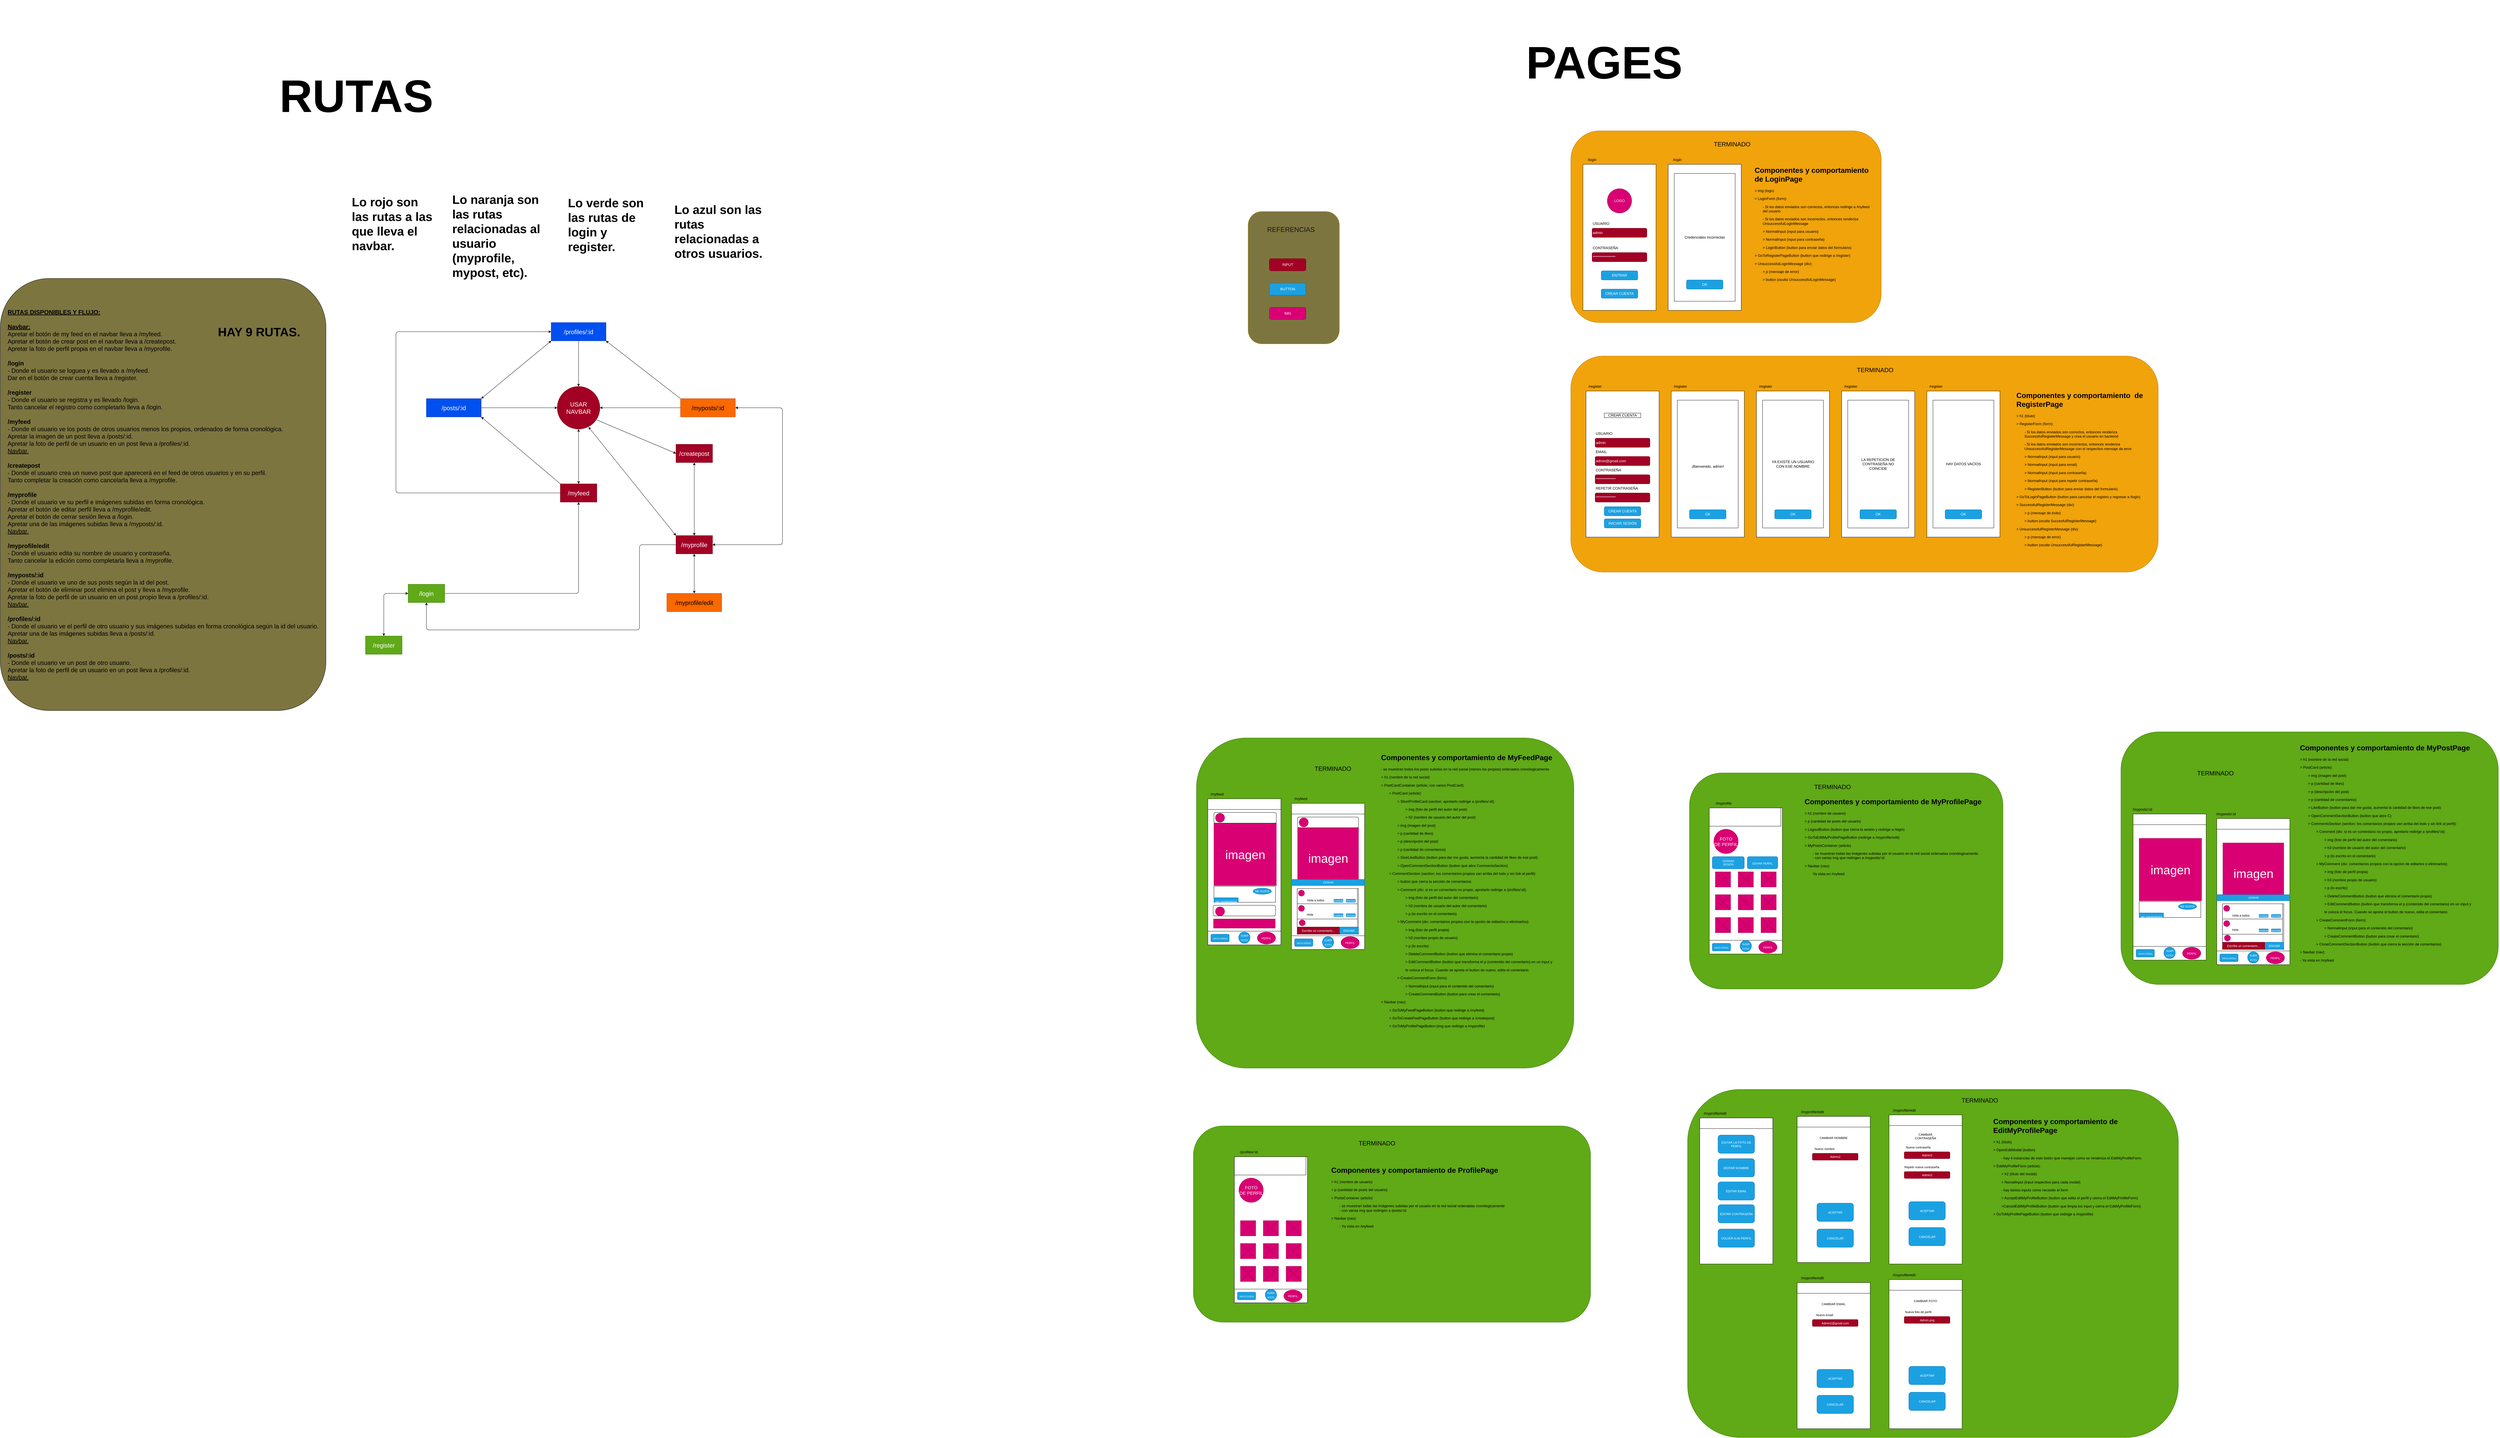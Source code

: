 <mxfile>
    <diagram id="dqenSdSLRRkjRAQdouFI" name="Page-1">
        <mxGraphModel dx="2972" dy="4959" grid="1" gridSize="10" guides="1" tooltips="1" connect="1" arrows="1" fold="1" page="0" pageScale="1" pageWidth="850" pageHeight="1100" math="0" shadow="0">
            <root>
                <mxCell id="0"/>
                <mxCell id="1" parent="0"/>
                <mxCell id="245" value="" style="rounded=1;whiteSpace=wrap;html=1;fontSize=40;fontColor=#ffffff;fillColor=#60a917;strokeColor=#2D7600;" parent="1" vertex="1">
                    <mxGeometry x="2510" y="-1565" width="1240" height="1085" as="geometry"/>
                </mxCell>
                <mxCell id="242" value="" style="rounded=1;whiteSpace=wrap;html=1;fontSize=40;fontColor=#ffffff;fillColor=#60a917;strokeColor=#2D7600;" parent="1" vertex="1">
                    <mxGeometry x="4130" y="-1450" width="1030" height="710" as="geometry"/>
                </mxCell>
                <mxCell id="224" value="" style="rounded=1;whiteSpace=wrap;html=1;fillColor=#7D7540;fontColor=#000000;strokeColor=#B09500;" parent="1" vertex="1">
                    <mxGeometry x="2679.69" y="-3295" width="300" height="435" as="geometry"/>
                </mxCell>
                <mxCell id="106" value="" style="rounded=1;whiteSpace=wrap;html=1;fontSize=40;fontColor=#ffffff;fillColor=#60a917;strokeColor=#2D7600;" parent="1" vertex="1">
                    <mxGeometry x="2500" y="-290" width="1305" height="645" as="geometry"/>
                </mxCell>
                <mxCell id="79" value="" style="rounded=1;whiteSpace=wrap;html=1;fontSize=40;fontColor=#000000;fillColor=#f0a30a;strokeColor=#BD7000;" parent="1" vertex="1">
                    <mxGeometry x="3740" y="-2820" width="1930" height="710" as="geometry"/>
                </mxCell>
                <mxCell id="78" value="" style="rounded=1;whiteSpace=wrap;html=1;fontSize=40;fontColor=#000000;fillColor=#f0a30a;strokeColor=#BD7000;" parent="1" vertex="1">
                    <mxGeometry x="3740" y="-3560" width="1020" height="630" as="geometry"/>
                </mxCell>
                <mxCell id="2" value="" style="rounded=0;whiteSpace=wrap;html=1;" parent="1" vertex="1">
                    <mxGeometry x="3780" y="-3450" width="240" height="480" as="geometry"/>
                </mxCell>
                <mxCell id="4" value="admin" style="rounded=1;whiteSpace=wrap;html=1;align=left;fillColor=#a20025;fontColor=#ffffff;strokeColor=#6F0000;" parent="1" vertex="1">
                    <mxGeometry x="3810" y="-3240" width="180" height="30" as="geometry"/>
                </mxCell>
                <mxCell id="5" value="****************" style="rounded=1;whiteSpace=wrap;html=1;align=left;fillColor=#a20025;fontColor=#ffffff;strokeColor=#6F0000;" parent="1" vertex="1">
                    <mxGeometry x="3810" y="-3160" width="180" height="30" as="geometry"/>
                </mxCell>
                <mxCell id="6" value="USUARIO" style="text;html=1;strokeColor=none;fillColor=none;align=left;verticalAlign=middle;whiteSpace=wrap;rounded=0;" parent="1" vertex="1">
                    <mxGeometry x="3810" y="-3270" width="60" height="30" as="geometry"/>
                </mxCell>
                <mxCell id="7" value="CONTRASEÑA" style="text;html=1;strokeColor=none;fillColor=none;align=left;verticalAlign=middle;whiteSpace=wrap;rounded=0;" parent="1" vertex="1">
                    <mxGeometry x="3810" y="-3190" width="100" height="30" as="geometry"/>
                </mxCell>
                <mxCell id="8" value="LOGO" style="ellipse;whiteSpace=wrap;html=1;aspect=fixed;fillColor=#d80073;fontColor=#ffffff;strokeColor=#A50040;" parent="1" vertex="1">
                    <mxGeometry x="3860" y="-3370" width="80" height="80" as="geometry"/>
                </mxCell>
                <mxCell id="9" value="ENTRAR" style="rounded=1;whiteSpace=wrap;html=1;fillColor=#1ba1e2;fontColor=#ffffff;strokeColor=#006EAF;" parent="1" vertex="1">
                    <mxGeometry x="3840" y="-3100" width="120" height="30" as="geometry"/>
                </mxCell>
                <mxCell id="11" value="&lt;h1 style=&quot;text-align: left;&quot;&gt;&lt;font color=&quot;#000000&quot;&gt;Componentes y comportamiento de LoginPage&lt;/font&gt;&lt;/h1&gt;&lt;p style=&quot;text-align: left;&quot;&gt;&lt;font color=&quot;#000000&quot;&gt;&amp;gt; img (logo)&lt;/font&gt;&lt;/p&gt;&lt;p style=&quot;text-align: left;&quot;&gt;&lt;font color=&quot;#000000&quot;&gt;&amp;gt; LoginForm (form):&lt;/font&gt;&lt;/p&gt;&lt;p style=&quot;text-align: left;&quot;&gt;&lt;span style=&quot;background-color: initial;&quot;&gt;&lt;font color=&quot;#000000&quot;&gt;&lt;span style=&quot;white-space: pre;&quot;&gt;&#9;&lt;/span&gt;- Si los datos enviados son correctos, entonces redirige a /myfeed &lt;span style=&quot;white-space: pre;&quot;&gt;&#9;&lt;/span&gt;del usuario&lt;/font&gt;&lt;/span&gt;&lt;/p&gt;&lt;p style=&quot;text-align: left;&quot;&gt;&lt;span style=&quot;background-color: initial;&quot;&gt;&lt;font color=&quot;#000000&quot;&gt;&lt;span style=&quot;white-space: pre;&quot;&gt;&#9;&lt;/span&gt;- Si los datos enviados son incorrectos, entonces renderiza &lt;span style=&quot;white-space: pre;&quot;&gt;&#9;&lt;/span&gt;UnsuccessfulLoginMessage&lt;/font&gt;&lt;/span&gt;&lt;/p&gt;&lt;p style=&quot;text-align: left;&quot;&gt;&lt;font color=&quot;#000000&quot;&gt;&lt;span style=&quot;white-space: pre;&quot;&gt;&#9;&lt;/span&gt;&amp;gt;&amp;nbsp;NormalInput (input para usuario)&lt;br&gt;&lt;/font&gt;&lt;/p&gt;&lt;p style=&quot;text-align: left;&quot;&gt;&lt;font color=&quot;#000000&quot;&gt;&lt;span style=&quot;white-space: pre;&quot;&gt;&#9;&lt;/span&gt;&amp;gt;&amp;nbsp;NormalInput (input para contraseña)&lt;br&gt;&lt;/font&gt;&lt;/p&gt;&lt;p style=&quot;text-align: left;&quot;&gt;&lt;font color=&quot;#000000&quot;&gt;&lt;span style=&quot;white-space: pre;&quot;&gt;&#9;&lt;/span&gt;&amp;gt;&amp;nbsp;LoginButton (button para enviar datos del formulario&lt;span style=&quot;background-color: initial;&quot;&gt;)&lt;/span&gt;&lt;/font&gt;&lt;/p&gt;&lt;p style=&quot;text-align: left;&quot;&gt;&lt;font color=&quot;#000000&quot;&gt;&amp;gt; GoToRegisterPageButton (button que redirige a /register)&lt;/font&gt;&lt;/p&gt;&lt;p style=&quot;text-align: left;&quot;&gt;&lt;font color=&quot;#000000&quot;&gt;&amp;gt; UnsuccessfulLoginMessage (div):&lt;/font&gt;&lt;/p&gt;&lt;p style=&quot;text-align: left;&quot;&gt;&lt;font color=&quot;#000000&quot;&gt;&lt;span style=&quot;white-space: pre;&quot;&gt;&#9;&lt;/span&gt;&amp;gt;&amp;nbsp;p (mensaje de error)&lt;br&gt;&lt;/font&gt;&lt;/p&gt;&lt;p style=&quot;text-align: left;&quot;&gt;&lt;font color=&quot;#000000&quot;&gt;&lt;span style=&quot;white-space: pre;&quot;&gt;&#9;&lt;/span&gt;&amp;gt;&amp;nbsp;button (oculta UnsuccessfulLoginMessage)&lt;br&gt;&lt;/font&gt;&lt;/p&gt;&lt;p style=&quot;text-align: left;&quot;&gt;&lt;span style=&quot;white-space: pre;&quot;&gt;&lt;font color=&quot;#000000&quot;&gt;&#9;&lt;/font&gt;&lt;/span&gt;&lt;br&gt;&lt;/p&gt;" style="text;html=1;strokeColor=none;fillColor=none;spacing=5;spacingTop=-20;whiteSpace=wrap;overflow=hidden;rounded=0;align=center;" parent="1" vertex="1">
                    <mxGeometry x="4340" y="-3450" width="400" height="480" as="geometry"/>
                </mxCell>
                <mxCell id="12" value="/login" style="text;html=1;strokeColor=none;fillColor=none;align=center;verticalAlign=middle;whiteSpace=wrap;rounded=0;" parent="1" vertex="1">
                    <mxGeometry x="3780" y="-3480" width="60" height="30" as="geometry"/>
                </mxCell>
                <mxCell id="13" value="" style="rounded=0;whiteSpace=wrap;html=1;" parent="1" vertex="1">
                    <mxGeometry x="3790" y="-2705" width="240" height="480" as="geometry"/>
                </mxCell>
                <mxCell id="14" value="&lt;h1 style=&quot;text-align: left;&quot;&gt;&lt;font color=&quot;#000000&quot;&gt;Componentes y comportamiento&amp;nbsp; de RegisterPage&lt;/font&gt;&lt;/h1&gt;&lt;p style=&quot;text-align: left;&quot;&gt;&lt;font color=&quot;#000000&quot;&gt;&amp;gt; h1 (título)&lt;/font&gt;&lt;/p&gt;&lt;p style=&quot;text-align: left;&quot;&gt;&lt;font color=&quot;#000000&quot;&gt;&amp;gt; RegisterForm (form):&lt;/font&gt;&lt;/p&gt;&lt;p style=&quot;text-align: left;&quot;&gt;&lt;font color=&quot;#000000&quot;&gt;&lt;span style=&quot;&quot;&gt;&#9;&lt;/span&gt;&lt;span style=&quot;background-color: initial;&quot;&gt;&lt;span style=&quot;white-space: pre;&quot;&gt;&#9;&lt;/span&gt;- Si los datos enviados son correctos, entonces renderiza &lt;span style=&quot;white-space: pre;&quot;&gt;&#9;&lt;/span&gt;SuccessfulRegisterMessage y crea el usuario en backend&lt;/span&gt;&lt;br&gt;&lt;/font&gt;&lt;/p&gt;&lt;p style=&quot;text-align: left;&quot;&gt;&lt;font color=&quot;#000000&quot;&gt;&lt;span style=&quot;&quot;&gt;&#9;&lt;/span&gt;&lt;span style=&quot;white-space: pre;&quot;&gt;&#9;&lt;/span&gt;- Si los datos enviados son incorrectos, entonces renderiza &lt;span style=&quot;white-space: pre;&quot;&gt;&#9;&lt;/span&gt;UnsuccessfulRegisterMessage con el respectivo mensaje de error&lt;/font&gt;&lt;/p&gt;&lt;p style=&quot;text-align: left;&quot;&gt;&lt;font color=&quot;#000000&quot;&gt;&lt;span style=&quot;&quot;&gt;&#9;&lt;/span&gt;&lt;span style=&quot;white-space: pre;&quot;&gt;&#9;&lt;/span&gt;&amp;gt;&amp;nbsp;NormalInput (input para usuario)&lt;br&gt;&lt;/font&gt;&lt;/p&gt;&lt;p style=&quot;text-align: left;&quot;&gt;&lt;font color=&quot;#000000&quot;&gt;&lt;span style=&quot;white-space: pre;&quot;&gt;&#9;&lt;/span&gt;&amp;gt; NormalInput (input para email)&lt;br&gt;&lt;/font&gt;&lt;/p&gt;&lt;p style=&quot;text-align: left;&quot;&gt;&lt;font color=&quot;#000000&quot;&gt;&lt;span style=&quot;&quot;&gt;&#9;&lt;/span&gt;&lt;span style=&quot;white-space: pre;&quot;&gt;&#9;&lt;/span&gt;&amp;gt;&amp;nbsp;NormalInput (input para contraseña)&lt;br&gt;&lt;/font&gt;&lt;/p&gt;&lt;p style=&quot;text-align: left;&quot;&gt;&lt;font color=&quot;#000000&quot;&gt;&lt;span style=&quot;&quot;&gt;&#9;&lt;/span&gt;&lt;span style=&quot;white-space: pre;&quot;&gt;&#9;&lt;/span&gt;&amp;gt;&amp;nbsp;NormalInput (input para repetir contraseña)&lt;br&gt;&lt;/font&gt;&lt;/p&gt;&lt;p style=&quot;text-align: left;&quot;&gt;&lt;font color=&quot;#000000&quot;&gt;&lt;span style=&quot;&quot;&gt;&#9;&lt;/span&gt;&lt;span style=&quot;white-space: pre;&quot;&gt;&#9;&lt;/span&gt;&amp;gt;&amp;nbsp;RegisterButton (button para enviar datos del formulario&lt;span style=&quot;background-color: initial;&quot;&gt;)&lt;/span&gt;&lt;/font&gt;&lt;/p&gt;&lt;p style=&quot;text-align: left;&quot;&gt;&lt;span style=&quot;background-color: initial;&quot;&gt;&lt;font color=&quot;#000000&quot;&gt;&amp;gt;&amp;nbsp;GoToLoginPageButton (button para cancelar el registro y regresar a /login)&lt;br&gt;&lt;/font&gt;&lt;/span&gt;&lt;/p&gt;&lt;p style=&quot;text-align: left;&quot;&gt;&lt;span style=&quot;background-color: initial;&quot;&gt;&lt;font color=&quot;#000000&quot;&gt;&amp;gt; SuccessfulRegisterMessage (div):&lt;/font&gt;&lt;/span&gt;&lt;/p&gt;&lt;p style=&quot;text-align: left;&quot;&gt;&lt;span style=&quot;background-color: initial;&quot;&gt;&lt;font color=&quot;#000000&quot;&gt;&lt;span style=&quot;&quot;&gt;&#9;&lt;/span&gt;&lt;span style=&quot;white-space: pre;&quot;&gt;&#9;&lt;/span&gt;&amp;gt;&amp;nbsp;p (mensaje de éxito)&lt;br&gt;&lt;/font&gt;&lt;/span&gt;&lt;/p&gt;&lt;p style=&quot;text-align: left;&quot;&gt;&lt;span style=&quot;background-color: initial;&quot;&gt;&lt;font color=&quot;#000000&quot;&gt;&lt;span style=&quot;&quot;&gt;&#9;&lt;/span&gt;&lt;span style=&quot;white-space: pre;&quot;&gt;&#9;&lt;/span&gt;&amp;gt; button (oculta SuccesfulRegisterMessage)&lt;br&gt;&lt;/font&gt;&lt;/span&gt;&lt;/p&gt;&lt;p style=&quot;text-align: left;&quot;&gt;&lt;span style=&quot;background-color: initial;&quot;&gt;&lt;font color=&quot;#000000&quot;&gt;&amp;gt; UnsuccessfulRegisterMessage (div):&lt;/font&gt;&lt;/span&gt;&lt;/p&gt;&lt;p style=&quot;text-align: left;&quot;&gt;&lt;span style=&quot;background-color: initial;&quot;&gt;&lt;font color=&quot;#000000&quot;&gt;&lt;span style=&quot;&quot;&gt;&#9;&lt;/span&gt;&lt;span style=&quot;white-space: pre;&quot;&gt;&#9;&lt;/span&gt;&amp;gt;&amp;nbsp;p (mensaje de error)&lt;br&gt;&lt;/font&gt;&lt;/span&gt;&lt;/p&gt;&lt;p style=&quot;text-align: left;&quot;&gt;&lt;span style=&quot;background-color: initial;&quot;&gt;&lt;font color=&quot;#000000&quot;&gt;&lt;span style=&quot;&quot;&gt;&#9;&lt;/span&gt;&lt;span style=&quot;white-space: pre;&quot;&gt;&#9;&lt;/span&gt;&amp;gt;&amp;nbsp;button (oculta UnsuccessfulRegisterMessage)&lt;/font&gt;&lt;br&gt;&lt;/span&gt;&lt;/p&gt;" style="text;html=1;strokeColor=none;fillColor=none;spacing=5;spacingTop=-20;whiteSpace=wrap;overflow=hidden;rounded=0;align=center;" parent="1" vertex="1">
                    <mxGeometry x="5200" y="-2710" width="470" height="555" as="geometry"/>
                </mxCell>
                <mxCell id="15" value="admin" style="rounded=1;whiteSpace=wrap;html=1;align=left;fillColor=#a20025;fontColor=#ffffff;strokeColor=#6F0000;" parent="1" vertex="1">
                    <mxGeometry x="3820" y="-2550" width="180" height="30" as="geometry"/>
                </mxCell>
                <mxCell id="16" value="**************" style="rounded=1;whiteSpace=wrap;html=1;align=left;fillColor=#a20025;fontColor=#ffffff;strokeColor=#6F0000;" parent="1" vertex="1">
                    <mxGeometry x="3820" y="-2430" width="180" height="30" as="geometry"/>
                </mxCell>
                <mxCell id="17" value="**************" style="rounded=1;whiteSpace=wrap;html=1;align=left;fillColor=#a20025;fontColor=#ffffff;strokeColor=#6F0000;" parent="1" vertex="1">
                    <mxGeometry x="3820" y="-2370" width="180" height="30" as="geometry"/>
                </mxCell>
                <mxCell id="18" value="USUARIO" style="text;html=1;strokeColor=none;fillColor=none;align=left;verticalAlign=middle;whiteSpace=wrap;rounded=0;" parent="1" vertex="1">
                    <mxGeometry x="3820" y="-2580" width="60" height="30" as="geometry"/>
                </mxCell>
                <mxCell id="19" value="CONTRASEÑA" style="text;html=1;strokeColor=none;fillColor=none;align=left;verticalAlign=middle;whiteSpace=wrap;rounded=0;" parent="1" vertex="1">
                    <mxGeometry x="3820" y="-2460" width="80" height="30" as="geometry"/>
                </mxCell>
                <mxCell id="20" value="REPETIR CONTRASEÑA" style="text;html=1;strokeColor=none;fillColor=none;align=left;verticalAlign=middle;whiteSpace=wrap;rounded=0;" parent="1" vertex="1">
                    <mxGeometry x="3820" y="-2400" width="160" height="30" as="geometry"/>
                </mxCell>
                <mxCell id="21" value="CREAR CUENTA" style="rounded=1;whiteSpace=wrap;html=1;fillColor=#1ba1e2;fontColor=#ffffff;strokeColor=#006EAF;" parent="1" vertex="1">
                    <mxGeometry x="3850" y="-2325" width="120" height="30" as="geometry"/>
                </mxCell>
                <mxCell id="23" value="CREAR CUENTA" style="rounded=0;whiteSpace=wrap;html=1;" parent="1" vertex="1">
                    <mxGeometry x="3850" y="-2632.5" width="120" height="15" as="geometry"/>
                </mxCell>
                <mxCell id="24" value="/register" style="text;html=1;strokeColor=none;fillColor=none;align=center;verticalAlign=middle;whiteSpace=wrap;rounded=0;" parent="1" vertex="1">
                    <mxGeometry x="3790" y="-2735" width="60" height="30" as="geometry"/>
                </mxCell>
                <mxCell id="25" value="" style="rounded=0;whiteSpace=wrap;html=1;" parent="1" vertex="1">
                    <mxGeometry x="4070" y="-2705" width="240" height="480" as="geometry"/>
                </mxCell>
                <mxCell id="26" value="usuario" style="rounded=1;whiteSpace=wrap;html=1;align=left;" parent="1" vertex="1">
                    <mxGeometry x="4100" y="-2545" width="180" height="30" as="geometry"/>
                </mxCell>
                <mxCell id="27" value="123" style="rounded=1;whiteSpace=wrap;html=1;align=left;" parent="1" vertex="1">
                    <mxGeometry x="4100" y="-2465" width="180" height="30" as="geometry"/>
                </mxCell>
                <mxCell id="28" value="123" style="rounded=1;whiteSpace=wrap;html=1;align=left;" parent="1" vertex="1">
                    <mxGeometry x="4100" y="-2385" width="180" height="30" as="geometry"/>
                </mxCell>
                <mxCell id="29" value="Usuario" style="text;html=1;strokeColor=none;fillColor=none;align=left;verticalAlign=middle;whiteSpace=wrap;rounded=0;" parent="1" vertex="1">
                    <mxGeometry x="4100" y="-2575" width="60" height="30" as="geometry"/>
                </mxCell>
                <mxCell id="30" value="Contraseña" style="text;html=1;strokeColor=none;fillColor=none;align=left;verticalAlign=middle;whiteSpace=wrap;rounded=0;" parent="1" vertex="1">
                    <mxGeometry x="4100" y="-2495" width="80" height="30" as="geometry"/>
                </mxCell>
                <mxCell id="31" value="Repetir contraseña" style="text;html=1;strokeColor=none;fillColor=none;align=left;verticalAlign=middle;whiteSpace=wrap;rounded=0;" parent="1" vertex="1">
                    <mxGeometry x="4100" y="-2415" width="120" height="30" as="geometry"/>
                </mxCell>
                <mxCell id="32" value="ACEPTAR" style="rounded=1;whiteSpace=wrap;html=1;" parent="1" vertex="1">
                    <mxGeometry x="4130" y="-2325" width="120" height="30" as="geometry"/>
                </mxCell>
                <mxCell id="33" value="Registro" style="rounded=0;whiteSpace=wrap;html=1;" parent="1" vertex="1">
                    <mxGeometry x="4130" y="-2655" width="120" height="60" as="geometry"/>
                </mxCell>
                <mxCell id="36" value="&lt;br&gt;¡Bienvenido, admin!" style="rounded=0;whiteSpace=wrap;html=1;" parent="1" vertex="1">
                    <mxGeometry x="4090" y="-2675" width="200" height="420" as="geometry"/>
                </mxCell>
                <mxCell id="37" value="INICIAR SESIÓN" style="rounded=1;whiteSpace=wrap;html=1;fillColor=#1ba1e2;fontColor=#ffffff;strokeColor=#006EAF;" parent="1" vertex="1">
                    <mxGeometry x="3850" y="-2285" width="120" height="30" as="geometry"/>
                </mxCell>
                <mxCell id="38" value="OK" style="rounded=1;whiteSpace=wrap;html=1;fillColor=#1ba1e2;fontColor=#ffffff;strokeColor=#006EAF;" parent="1" vertex="1">
                    <mxGeometry x="4130" y="-2315" width="120" height="30" as="geometry"/>
                </mxCell>
                <mxCell id="39" value="" style="rounded=0;whiteSpace=wrap;html=1;" parent="1" vertex="1">
                    <mxGeometry x="4350" y="-2705" width="240" height="480" as="geometry"/>
                </mxCell>
                <mxCell id="40" value="usuario" style="rounded=1;whiteSpace=wrap;html=1;align=left;" parent="1" vertex="1">
                    <mxGeometry x="4380" y="-2545" width="180" height="30" as="geometry"/>
                </mxCell>
                <mxCell id="41" value="123" style="rounded=1;whiteSpace=wrap;html=1;align=left;" parent="1" vertex="1">
                    <mxGeometry x="4380" y="-2465" width="180" height="30" as="geometry"/>
                </mxCell>
                <mxCell id="42" value="123" style="rounded=1;whiteSpace=wrap;html=1;align=left;" parent="1" vertex="1">
                    <mxGeometry x="4380" y="-2385" width="180" height="30" as="geometry"/>
                </mxCell>
                <mxCell id="43" value="Usuario" style="text;html=1;strokeColor=none;fillColor=none;align=left;verticalAlign=middle;whiteSpace=wrap;rounded=0;" parent="1" vertex="1">
                    <mxGeometry x="4380" y="-2575" width="60" height="30" as="geometry"/>
                </mxCell>
                <mxCell id="44" value="Contraseña" style="text;html=1;strokeColor=none;fillColor=none;align=left;verticalAlign=middle;whiteSpace=wrap;rounded=0;" parent="1" vertex="1">
                    <mxGeometry x="4380" y="-2495" width="80" height="30" as="geometry"/>
                </mxCell>
                <mxCell id="45" value="Repetir contraseña" style="text;html=1;strokeColor=none;fillColor=none;align=left;verticalAlign=middle;whiteSpace=wrap;rounded=0;" parent="1" vertex="1">
                    <mxGeometry x="4380" y="-2415" width="120" height="30" as="geometry"/>
                </mxCell>
                <mxCell id="46" value="ACEPTAR" style="rounded=1;whiteSpace=wrap;html=1;" parent="1" vertex="1">
                    <mxGeometry x="4410" y="-2325" width="120" height="30" as="geometry"/>
                </mxCell>
                <mxCell id="47" value="Registro" style="rounded=0;whiteSpace=wrap;html=1;" parent="1" vertex="1">
                    <mxGeometry x="4410" y="-2655" width="120" height="60" as="geometry"/>
                </mxCell>
                <mxCell id="48" value="YA EXISTE UN USUARIO&lt;br&gt;CON ESE NOMBRE" style="rounded=0;whiteSpace=wrap;html=1;" parent="1" vertex="1">
                    <mxGeometry x="4370" y="-2675" width="200" height="420" as="geometry"/>
                </mxCell>
                <mxCell id="49" value="OK" style="rounded=1;whiteSpace=wrap;html=1;fillColor=#1ba1e2;fontColor=#ffffff;strokeColor=#006EAF;" parent="1" vertex="1">
                    <mxGeometry x="4410" y="-2315" width="120" height="30" as="geometry"/>
                </mxCell>
                <mxCell id="51" value="" style="rounded=0;whiteSpace=wrap;html=1;" parent="1" vertex="1">
                    <mxGeometry x="4630" y="-2705" width="240" height="480" as="geometry"/>
                </mxCell>
                <mxCell id="52" value="usuario" style="rounded=1;whiteSpace=wrap;html=1;align=left;" parent="1" vertex="1">
                    <mxGeometry x="4660" y="-2545" width="180" height="30" as="geometry"/>
                </mxCell>
                <mxCell id="53" value="123" style="rounded=1;whiteSpace=wrap;html=1;align=left;" parent="1" vertex="1">
                    <mxGeometry x="4660" y="-2465" width="180" height="30" as="geometry"/>
                </mxCell>
                <mxCell id="54" value="123" style="rounded=1;whiteSpace=wrap;html=1;align=left;" parent="1" vertex="1">
                    <mxGeometry x="4660" y="-2385" width="180" height="30" as="geometry"/>
                </mxCell>
                <mxCell id="55" value="Usuario" style="text;html=1;strokeColor=none;fillColor=none;align=left;verticalAlign=middle;whiteSpace=wrap;rounded=0;" parent="1" vertex="1">
                    <mxGeometry x="4660" y="-2575" width="60" height="30" as="geometry"/>
                </mxCell>
                <mxCell id="56" value="Contraseña" style="text;html=1;strokeColor=none;fillColor=none;align=left;verticalAlign=middle;whiteSpace=wrap;rounded=0;" parent="1" vertex="1">
                    <mxGeometry x="4660" y="-2495" width="80" height="30" as="geometry"/>
                </mxCell>
                <mxCell id="57" value="Repetir contraseña" style="text;html=1;strokeColor=none;fillColor=none;align=left;verticalAlign=middle;whiteSpace=wrap;rounded=0;" parent="1" vertex="1">
                    <mxGeometry x="4660" y="-2415" width="120" height="30" as="geometry"/>
                </mxCell>
                <mxCell id="58" value="ACEPTAR" style="rounded=1;whiteSpace=wrap;html=1;" parent="1" vertex="1">
                    <mxGeometry x="4690" y="-2325" width="120" height="30" as="geometry"/>
                </mxCell>
                <mxCell id="59" value="Registro" style="rounded=0;whiteSpace=wrap;html=1;" parent="1" vertex="1">
                    <mxGeometry x="4690" y="-2655" width="120" height="60" as="geometry"/>
                </mxCell>
                <mxCell id="60" value="LA REPETICIÓN DE&lt;br&gt;CONTRASEÑA NO&lt;br&gt;COINCIDE" style="rounded=0;whiteSpace=wrap;html=1;" parent="1" vertex="1">
                    <mxGeometry x="4650" y="-2675" width="200" height="420" as="geometry"/>
                </mxCell>
                <mxCell id="61" value="OK" style="rounded=1;whiteSpace=wrap;html=1;fillColor=#1ba1e2;fontColor=#ffffff;strokeColor=#006EAF;" parent="1" vertex="1">
                    <mxGeometry x="4690" y="-2315" width="120" height="30" as="geometry"/>
                </mxCell>
                <mxCell id="63" value="" style="rounded=0;whiteSpace=wrap;html=1;" parent="1" vertex="1">
                    <mxGeometry x="4060" y="-3450" width="240" height="480" as="geometry"/>
                </mxCell>
                <mxCell id="64" value="" style="rounded=1;whiteSpace=wrap;html=1;" parent="1" vertex="1">
                    <mxGeometry x="4090" y="-3240" width="180" height="30" as="geometry"/>
                </mxCell>
                <mxCell id="65" value="" style="rounded=1;whiteSpace=wrap;html=1;" parent="1" vertex="1">
                    <mxGeometry x="4090" y="-3160" width="180" height="30" as="geometry"/>
                </mxCell>
                <mxCell id="66" value="Usuario" style="text;html=1;strokeColor=none;fillColor=none;align=left;verticalAlign=middle;whiteSpace=wrap;rounded=0;" parent="1" vertex="1">
                    <mxGeometry x="4090" y="-3270" width="60" height="30" as="geometry"/>
                </mxCell>
                <mxCell id="67" value="Contraseña" style="text;html=1;strokeColor=none;fillColor=none;align=left;verticalAlign=middle;whiteSpace=wrap;rounded=0;" parent="1" vertex="1">
                    <mxGeometry x="4090" y="-3190" width="100" height="30" as="geometry"/>
                </mxCell>
                <mxCell id="68" value="LOGO" style="ellipse;whiteSpace=wrap;html=1;aspect=fixed;" parent="1" vertex="1">
                    <mxGeometry x="4140" y="-3370" width="80" height="80" as="geometry"/>
                </mxCell>
                <mxCell id="69" value="ENTRAR" style="rounded=1;whiteSpace=wrap;html=1;" parent="1" vertex="1">
                    <mxGeometry x="4120" y="-3100" width="120" height="30" as="geometry"/>
                </mxCell>
                <mxCell id="70" value="Crea una cuenta aquí" style="text;html=1;strokeColor=none;fillColor=none;align=center;verticalAlign=middle;whiteSpace=wrap;rounded=0;" parent="1" vertex="1">
                    <mxGeometry x="4125" y="-3040" width="110" height="30" as="geometry"/>
                </mxCell>
                <mxCell id="71" value="/login" style="text;html=1;strokeColor=none;fillColor=none;align=center;verticalAlign=middle;whiteSpace=wrap;rounded=0;" parent="1" vertex="1">
                    <mxGeometry x="4060" y="-3480" width="60" height="30" as="geometry"/>
                </mxCell>
                <mxCell id="72" value="Credenciales incorrectas" style="rounded=0;whiteSpace=wrap;html=1;" parent="1" vertex="1">
                    <mxGeometry x="4080" y="-3420" width="200" height="420" as="geometry"/>
                </mxCell>
                <mxCell id="73" value="OK" style="rounded=1;whiteSpace=wrap;html=1;fillColor=#1ba1e2;fontColor=#ffffff;strokeColor=#006EAF;" parent="1" vertex="1">
                    <mxGeometry x="4120" y="-3070" width="120" height="30" as="geometry"/>
                </mxCell>
                <mxCell id="80" value="" style="rounded=0;whiteSpace=wrap;html=1;" parent="1" vertex="1">
                    <mxGeometry x="4910" y="-2705" width="240" height="480" as="geometry"/>
                </mxCell>
                <mxCell id="81" value="usuario" style="rounded=1;whiteSpace=wrap;html=1;align=left;" parent="1" vertex="1">
                    <mxGeometry x="4940" y="-2545" width="180" height="30" as="geometry"/>
                </mxCell>
                <mxCell id="82" value="123" style="rounded=1;whiteSpace=wrap;html=1;align=left;" parent="1" vertex="1">
                    <mxGeometry x="4940" y="-2465" width="180" height="30" as="geometry"/>
                </mxCell>
                <mxCell id="83" value="123" style="rounded=1;whiteSpace=wrap;html=1;align=left;" parent="1" vertex="1">
                    <mxGeometry x="4940" y="-2385" width="180" height="30" as="geometry"/>
                </mxCell>
                <mxCell id="84" value="Usuario" style="text;html=1;strokeColor=none;fillColor=none;align=left;verticalAlign=middle;whiteSpace=wrap;rounded=0;" parent="1" vertex="1">
                    <mxGeometry x="4940" y="-2575" width="60" height="30" as="geometry"/>
                </mxCell>
                <mxCell id="85" value="Contraseña" style="text;html=1;strokeColor=none;fillColor=none;align=left;verticalAlign=middle;whiteSpace=wrap;rounded=0;" parent="1" vertex="1">
                    <mxGeometry x="4940" y="-2495" width="80" height="30" as="geometry"/>
                </mxCell>
                <mxCell id="86" value="Repetir contraseña" style="text;html=1;strokeColor=none;fillColor=none;align=left;verticalAlign=middle;whiteSpace=wrap;rounded=0;" parent="1" vertex="1">
                    <mxGeometry x="4940" y="-2415" width="120" height="30" as="geometry"/>
                </mxCell>
                <mxCell id="87" value="ACEPTAR" style="rounded=1;whiteSpace=wrap;html=1;" parent="1" vertex="1">
                    <mxGeometry x="4970" y="-2325" width="120" height="30" as="geometry"/>
                </mxCell>
                <mxCell id="88" value="Registro" style="rounded=0;whiteSpace=wrap;html=1;" parent="1" vertex="1">
                    <mxGeometry x="4970" y="-2655" width="120" height="60" as="geometry"/>
                </mxCell>
                <mxCell id="89" value="HAY DATOS VACÍOS" style="rounded=0;whiteSpace=wrap;html=1;" parent="1" vertex="1">
                    <mxGeometry x="4930" y="-2675" width="200" height="420" as="geometry"/>
                </mxCell>
                <mxCell id="90" value="OK" style="rounded=1;whiteSpace=wrap;html=1;fillColor=#1ba1e2;fontColor=#ffffff;strokeColor=#006EAF;" parent="1" vertex="1">
                    <mxGeometry x="4970" y="-2315" width="120" height="30" as="geometry"/>
                </mxCell>
                <mxCell id="92" value="" style="rounded=0;whiteSpace=wrap;html=1;" parent="1" vertex="1">
                    <mxGeometry x="2547.5" y="-1365" width="240" height="480" as="geometry"/>
                </mxCell>
                <mxCell id="100" value="/myfeed" style="text;html=1;strokeColor=none;fillColor=none;align=center;verticalAlign=middle;whiteSpace=wrap;rounded=0;" parent="1" vertex="1">
                    <mxGeometry x="2547.5" y="-1395" width="60" height="30" as="geometry"/>
                </mxCell>
                <mxCell id="105" value="CREAR CUENTA" style="rounded=1;whiteSpace=wrap;html=1;fillColor=#1ba1e2;fontColor=#ffffff;strokeColor=#006EAF;" parent="1" vertex="1">
                    <mxGeometry x="3840" y="-3040" width="120" height="30" as="geometry"/>
                </mxCell>
                <mxCell id="107" value="&lt;h1 style=&quot;text-align: left;&quot;&gt;&lt;font color=&quot;#000000&quot;&gt;Componentes y comportamiento de MyFeedPage&lt;/font&gt;&lt;/h1&gt;&lt;p style=&quot;text-align: left;&quot;&gt;&lt;font color=&quot;#000000&quot;&gt;- se muestran todos los posts subidos en la red social (menos los propios) ordenados cronólogicamente&lt;/font&gt;&lt;/p&gt;&lt;p style=&quot;text-align: left;&quot;&gt;&lt;font color=&quot;#000000&quot;&gt;&amp;gt; h1 (nombre de la red social)&lt;/font&gt;&lt;/p&gt;&lt;p style=&quot;text-align: left;&quot;&gt;&lt;font color=&quot;#000000&quot;&gt;&amp;gt; PostCardContainer (article; con varios PostCard):&lt;/font&gt;&lt;/p&gt;&lt;p style=&quot;text-align: left;&quot;&gt;&lt;font color=&quot;#000000&quot;&gt;&lt;span style=&quot;&quot;&gt;&#9;&lt;/span&gt;&lt;span style=&quot;white-space: pre;&quot;&gt;&#9;&lt;/span&gt;&amp;gt; PostCard (article):&lt;/font&gt;&lt;/p&gt;&lt;p style=&quot;text-align: left;&quot;&gt;&lt;font color=&quot;#000000&quot;&gt;&lt;span style=&quot;&quot;&gt;&#9;&lt;/span&gt;&lt;span style=&quot;&quot;&gt;&#9;&lt;/span&gt;&lt;span style=&quot;white-space: pre;&quot;&gt;&#9;&lt;span style=&quot;white-space: pre;&quot;&gt;&#9;&lt;/span&gt;&lt;/span&gt;&amp;gt; ShortProfileCard (section; apretarlo redirige a /profiles/:id):&lt;br&gt;&lt;/font&gt;&lt;/p&gt;&lt;p style=&quot;text-align: left;&quot;&gt;&lt;font color=&quot;#000000&quot;&gt;&lt;span style=&quot;&quot;&gt;&#9;&lt;span style=&quot;&quot;&gt;&#9;&lt;span style=&quot;&quot;&gt;&#9;&lt;/span&gt;&lt;/span&gt;&lt;/span&gt;&lt;span style=&quot;white-space: pre;&quot;&gt;&#9;&lt;/span&gt;&lt;span style=&quot;white-space: pre;&quot;&gt;&#9;&lt;span style=&quot;white-space: pre;&quot;&gt;&#9;&lt;/span&gt;&lt;/span&gt;&amp;gt;&amp;nbsp;img (foto de perfil del autor del post)&lt;/font&gt;&lt;/p&gt;&lt;p style=&quot;text-align: left;&quot;&gt;&lt;font color=&quot;#000000&quot;&gt;&lt;span style=&quot;&quot;&gt;&#9;&lt;span style=&quot;&quot;&gt;&#9;&lt;span style=&quot;&quot;&gt;&#9;&lt;/span&gt;&lt;/span&gt;&lt;/span&gt;&lt;span style=&quot;white-space: pre;&quot;&gt;&#9;&lt;/span&gt;&lt;span style=&quot;white-space: pre;&quot;&gt;&#9;&lt;span style=&quot;white-space: pre;&quot;&gt;&#9;&lt;/span&gt;&lt;/span&gt;&amp;gt;&amp;nbsp;h2 (nombre de usuario del autor del post)&lt;br&gt;&lt;/font&gt;&lt;/p&gt;&lt;p style=&quot;text-align: left;&quot;&gt;&lt;font color=&quot;#000000&quot;&gt;&lt;span style=&quot;&quot;&gt;&#9;&lt;span style=&quot;&quot;&gt;&#9;&lt;/span&gt;&lt;span style=&quot;white-space: pre;&quot;&gt;&#9;&lt;/span&gt;&lt;span style=&quot;white-space: pre;&quot;&gt;&#9;&lt;/span&gt;&amp;gt;&lt;/span&gt;&amp;nbsp;img (imagen del post)&lt;/font&gt;&lt;/p&gt;&lt;p style=&quot;text-align: left;&quot;&gt;&lt;font color=&quot;#000000&quot;&gt;&lt;span style=&quot;&quot;&gt;&#9;&lt;/span&gt;&lt;span style=&quot;&quot;&gt;&#9;&lt;/span&gt;&lt;span style=&quot;white-space: pre;&quot;&gt;&#9;&lt;/span&gt;&lt;span style=&quot;white-space: pre;&quot;&gt;&#9;&lt;/span&gt;&amp;gt;&amp;nbsp;p (cantidad de likes)&lt;br&gt;&lt;/font&gt;&lt;/p&gt;&lt;p style=&quot;text-align: left;&quot;&gt;&lt;font color=&quot;#000000&quot;&gt;&lt;span style=&quot;&quot;&gt;&#9;&lt;/span&gt;&lt;span style=&quot;&quot;&gt;&#9;&lt;/span&gt;&lt;span style=&quot;white-space: pre;&quot;&gt;&#9;&lt;/span&gt;&lt;span style=&quot;white-space: pre;&quot;&gt;&#9;&lt;/span&gt;&amp;gt;&amp;nbsp;p (descripción del post)&lt;br&gt;&lt;/font&gt;&lt;/p&gt;&lt;p style=&quot;text-align: left;&quot;&gt;&lt;font color=&quot;#000000&quot;&gt;&lt;span style=&quot;&quot;&gt;&#9;&lt;/span&gt;&lt;span style=&quot;&quot;&gt;&#9;&lt;/span&gt;&lt;span style=&quot;white-space: pre;&quot;&gt;&#9;&lt;/span&gt;&lt;span style=&quot;white-space: pre;&quot;&gt;&#9;&lt;/span&gt;&amp;gt;&amp;nbsp;p (cantidad de comentarios)&lt;br&gt;&lt;/font&gt;&lt;/p&gt;&lt;p style=&quot;text-align: left;&quot;&gt;&lt;font color=&quot;#000000&quot;&gt;&lt;span style=&quot;&quot;&gt;&#9;&lt;/span&gt;&lt;span style=&quot;&quot;&gt;&#9;&lt;/span&gt;&lt;span style=&quot;white-space: pre;&quot;&gt;&#9;&lt;/span&gt;&lt;span style=&quot;white-space: pre;&quot;&gt;&#9;&lt;/span&gt;&amp;gt; GiveLikeButton (button para dar me gusta, aumenta la cantidad de likes de ese post)&lt;br&gt;&lt;/font&gt;&lt;/p&gt;&lt;p style=&quot;text-align: left;&quot;&gt;&lt;font color=&quot;#000000&quot;&gt;&lt;span style=&quot;&quot;&gt;&#9;&lt;/span&gt;&lt;span style=&quot;&quot;&gt;&#9;&lt;/span&gt;&lt;span style=&quot;white-space: pre;&quot;&gt;&#9;&lt;/span&gt;&lt;span style=&quot;white-space: pre;&quot;&gt;&#9;&lt;/span&gt;&amp;gt; OpenCommentSectionButton (button que abre CommentsSection)&lt;/font&gt;&lt;/p&gt;&lt;p style=&quot;text-align: left;&quot;&gt;&lt;span style=&quot;color: rgb(0, 0, 0); background-color: initial;&quot;&gt;&lt;span style=&quot;white-space: pre;&quot;&gt;&#9;&lt;/span&gt;&amp;gt; CommentSection (section; los comentarios propios van arriba del todo y sin link al perfil):&lt;/span&gt;&lt;/p&gt;&lt;p style=&quot;text-align: left;&quot;&gt;&lt;span style=&quot;color: rgb(0, 0, 0); background-color: initial;&quot;&gt;&lt;span style=&quot;white-space: pre;&quot;&gt;&#9;&lt;/span&gt;&lt;span style=&quot;white-space: pre;&quot;&gt;&#9;&lt;/span&gt;&amp;gt; button que cierra la sección de comentarios.&lt;br&gt;&lt;/span&gt;&lt;/p&gt;&lt;p style=&quot;text-align: left;&quot;&gt;&lt;font color=&quot;#000000&quot;&gt;&lt;span style=&quot;&quot;&gt;&#9;&lt;span style=&quot;&quot;&gt;&#9;&lt;/span&gt;&lt;/span&gt;&lt;span style=&quot;white-space: pre;&quot;&gt;&#9;&lt;span style=&quot;white-space: pre;&quot;&gt;&#9;&lt;/span&gt;&lt;/span&gt;&amp;gt; Comment (div; si es un comentario no propio, apretarlo redirige a /profiles/:id):&lt;br&gt;&lt;/font&gt;&lt;/p&gt;&lt;p style=&quot;text-align: left;&quot;&gt;&lt;font color=&quot;#000000&quot;&gt;&lt;span style=&quot;&quot;&gt;&#9;&lt;/span&gt;&lt;span style=&quot;&quot;&gt;&#9;&lt;span style=&quot;&quot;&gt;&#9;&lt;/span&gt;&lt;/span&gt;&lt;span style=&quot;white-space: pre;&quot;&gt;&#9;&lt;span style=&quot;white-space: pre;&quot;&gt;&#9;&lt;span style=&quot;white-space: pre;&quot;&gt;&#9;&lt;/span&gt;&lt;/span&gt;&lt;/span&gt;&amp;gt;&amp;nbsp;img (foto de perfil del autor del comentario)&lt;br&gt;&lt;/font&gt;&lt;/p&gt;&lt;p style=&quot;text-align: left;&quot;&gt;&lt;font color=&quot;#000000&quot;&gt;&lt;span style=&quot;&quot;&gt;&#9;&lt;/span&gt;&lt;span style=&quot;&quot;&gt;&#9;&lt;span style=&quot;&quot;&gt;&#9;&lt;/span&gt;&lt;/span&gt;&lt;span style=&quot;white-space: pre;&quot;&gt;&#9;&lt;span style=&quot;white-space: pre;&quot;&gt;&#9;&lt;span style=&quot;white-space: pre;&quot;&gt;&#9;&lt;/span&gt;&lt;/span&gt;&lt;/span&gt;&amp;gt;&amp;nbsp;h3 (nombre de usuario del autor del comentario)&lt;br&gt;&lt;/font&gt;&lt;/p&gt;&lt;p style=&quot;text-align: left;&quot;&gt;&lt;font color=&quot;#000000&quot;&gt;&lt;span style=&quot;&quot;&gt;&#9;&lt;/span&gt;&lt;span style=&quot;&quot;&gt;&#9;&lt;span style=&quot;&quot;&gt;&#9;&lt;/span&gt;&lt;/span&gt;&lt;span style=&quot;white-space: pre;&quot;&gt;&#9;&lt;span style=&quot;white-space: pre;&quot;&gt;&#9;&lt;span style=&quot;white-space: pre;&quot;&gt;&#9;&lt;/span&gt;&lt;/span&gt;&lt;/span&gt;&amp;gt;&amp;nbsp;p (lo escrito en el comentario)&lt;/font&gt;&lt;/p&gt;&lt;p style=&quot;text-align: left;&quot;&gt;&lt;font color=&quot;#000000&quot;&gt;&lt;span style=&quot;white-space: pre;&quot;&gt;&#9;&lt;/span&gt;&lt;span style=&quot;white-space: pre;&quot;&gt;&#9;&lt;/span&gt;&amp;gt; MyComment (div; comentarios propios con la opción de editarlos o eliminarlos):&lt;br&gt;&lt;/font&gt;&lt;/p&gt;&lt;p style=&quot;text-align: left;&quot;&gt;&lt;font color=&quot;#000000&quot;&gt;&lt;span style=&quot;white-space: pre;&quot;&gt;&#9;&lt;/span&gt;&lt;span style=&quot;white-space: pre;&quot;&gt;&#9;&lt;/span&gt;&lt;span style=&quot;white-space: pre;&quot;&gt;&#9;&lt;/span&gt;&amp;gt; img (foto de perfil propia)&lt;br&gt;&lt;/font&gt;&lt;/p&gt;&lt;p style=&quot;text-align: left;&quot;&gt;&lt;font color=&quot;#000000&quot;&gt;&lt;span style=&quot;white-space: pre;&quot;&gt;&#9;&lt;/span&gt;&lt;span style=&quot;white-space: pre;&quot;&gt;&#9;&lt;/span&gt;&lt;span style=&quot;white-space: pre;&quot;&gt;&#9;&lt;/span&gt;&amp;gt; h3 (nombre propio de usuario)&lt;br&gt;&lt;/font&gt;&lt;/p&gt;&lt;p style=&quot;text-align: left;&quot;&gt;&lt;font color=&quot;#000000&quot;&gt;&lt;span style=&quot;white-space: pre;&quot;&gt;&#9;&lt;/span&gt;&lt;span style=&quot;white-space: pre;&quot;&gt;&#9;&lt;/span&gt;&lt;span style=&quot;white-space: pre;&quot;&gt;&#9;&lt;/span&gt;&amp;gt; p (lo escrito)&lt;br&gt;&lt;/font&gt;&lt;/p&gt;&lt;p style=&quot;text-align: left;&quot;&gt;&lt;font color=&quot;#000000&quot;&gt;&lt;span style=&quot;white-space: pre;&quot;&gt;&#9;&lt;/span&gt;&lt;span style=&quot;white-space: pre;&quot;&gt;&#9;&lt;/span&gt;&lt;span style=&quot;white-space: pre;&quot;&gt;&#9;&lt;/span&gt;&amp;gt; DeleteCommentButton (button que elimina el comentario propio)&lt;br&gt;&lt;/font&gt;&lt;/p&gt;&lt;p style=&quot;text-align: left;&quot;&gt;&lt;font color=&quot;#000000&quot;&gt;&lt;span style=&quot;white-space: pre;&quot;&gt;&#9;&lt;/span&gt;&lt;span style=&quot;white-space: pre;&quot;&gt;&#9;&lt;/span&gt;&lt;span style=&quot;white-space: pre;&quot;&gt;&#9;&lt;/span&gt;&amp;gt; EditCommentButton (button que transforma el p (contenido del comentario) en un input y&lt;br&gt;&lt;/font&gt;&lt;/p&gt;&lt;p style=&quot;text-align: left;&quot;&gt;&lt;font color=&quot;#000000&quot;&gt;&lt;span style=&quot;white-space: pre;&quot;&gt;&#9;&lt;/span&gt;&lt;span style=&quot;white-space: pre;&quot;&gt;&#9;&lt;/span&gt;&lt;span style=&quot;white-space: pre;&quot;&gt;&#9;&lt;/span&gt;le coloca el focus. Cuando se apreta el button de nuevo, edita el comentario.&lt;br&gt;&lt;/font&gt;&lt;/p&gt;&lt;p style=&quot;text-align: left;&quot;&gt;&lt;font color=&quot;#000000&quot;&gt;&lt;span style=&quot;&quot;&gt;&#9;&lt;/span&gt;&lt;span style=&quot;white-space: pre;&quot;&gt;&#9;&lt;span style=&quot;white-space: pre;&quot;&gt;&#9;&lt;/span&gt;&lt;/span&gt;&amp;gt; CreateCommentForm (form):&lt;br&gt;&lt;/font&gt;&lt;/p&gt;&lt;p style=&quot;text-align: left;&quot;&gt;&lt;font color=&quot;#000000&quot;&gt;&lt;span style=&quot;&quot;&gt;&#9;&lt;span style=&quot;&quot;&gt;&#9;&lt;/span&gt;&lt;/span&gt;&lt;span style=&quot;white-space: pre;&quot;&gt;&#9;&lt;/span&gt;&lt;span style=&quot;white-space: pre;&quot;&gt;&#9;&lt;span style=&quot;white-space: pre;&quot;&gt;&#9;&lt;/span&gt;&lt;/span&gt;&amp;gt; NormalInput (input para el contenido del comentario)&lt;br&gt;&lt;/font&gt;&lt;/p&gt;&lt;p style=&quot;text-align: left;&quot;&gt;&lt;font color=&quot;#000000&quot;&gt;&lt;span style=&quot;&quot;&gt;&#9;&lt;span style=&quot;&quot;&gt;&#9;&lt;/span&gt;&lt;/span&gt;&lt;span style=&quot;white-space: pre;&quot;&gt;&#9;&lt;/span&gt;&lt;span style=&quot;white-space: pre;&quot;&gt;&#9;&lt;span style=&quot;white-space: pre;&quot;&gt;&#9;&lt;/span&gt;&lt;/span&gt;&amp;gt; CreateCommentButton (button para crear el comentario)&lt;/font&gt;&lt;/p&gt;&lt;p style=&quot;text-align: left;&quot;&gt;&lt;font color=&quot;#000000&quot;&gt;&amp;gt; Navbar (nav):&lt;/font&gt;&lt;/p&gt;&lt;p style=&quot;text-align: left;&quot;&gt;&lt;font color=&quot;#000000&quot;&gt;&lt;span style=&quot;&quot;&gt;&#9;&lt;/span&gt;&lt;span style=&quot;white-space: pre;&quot;&gt;&#9;&lt;/span&gt;&amp;gt;&amp;nbsp;GoToMyFeedPageButton (button que redirige a /myfeed)&lt;/font&gt;&lt;/p&gt;&lt;p style=&quot;text-align: left;&quot;&gt;&lt;font color=&quot;#000000&quot;&gt;&lt;span style=&quot;&quot;&gt;&#9;&lt;/span&gt;&lt;span style=&quot;white-space: pre;&quot;&gt;&#9;&lt;/span&gt;&amp;gt;&amp;nbsp;GoToCreatePostPageButton (button que redirige a /createpost)&lt;/font&gt;&lt;/p&gt;&lt;p style=&quot;text-align: left;&quot;&gt;&lt;font color=&quot;#000000&quot;&gt;&lt;span style=&quot;&quot;&gt;&#9;&lt;/span&gt;&lt;span style=&quot;white-space: pre;&quot;&gt;&#9;&lt;/span&gt;&amp;gt;&amp;nbsp;GoToMyProfilePageButton (img que redirige a /myprofile)&lt;/font&gt;&lt;/p&gt;" style="text;html=1;strokeColor=none;fillColor=none;spacing=5;spacingTop=-20;whiteSpace=wrap;overflow=hidden;rounded=0;align=center;" parent="1" vertex="1">
                    <mxGeometry x="3092.5" y="-1520" width="610" height="990" as="geometry"/>
                </mxCell>
                <mxCell id="109" value="&lt;font color=&quot;#ffffff&quot;&gt;imagen&lt;/font&gt;" style="whiteSpace=wrap;html=1;aspect=fixed;fontSize=40;fontColor=#ffffff;fillColor=#d80073;strokeColor=#A50040;" parent="1" vertex="1">
                    <mxGeometry x="2567.5" y="-1285" width="205" height="205" as="geometry"/>
                </mxCell>
                <mxCell id="110" value="" style="rounded=1;whiteSpace=wrap;html=1;fontSize=40;fontColor=#FFFFFF;" parent="1" vertex="1">
                    <mxGeometry x="2567.5" y="-1320" width="205" height="35" as="geometry"/>
                </mxCell>
                <mxCell id="111" value="" style="ellipse;whiteSpace=wrap;html=1;aspect=fixed;fontSize=40;fontColor=#ffffff;fillColor=#d80073;strokeColor=#A50040;" parent="1" vertex="1">
                    <mxGeometry x="2572.5" y="-1317.5" width="30" height="30" as="geometry"/>
                </mxCell>
                <mxCell id="112" value="&lt;span style=&quot;font-size: 12px;&quot;&gt;Example&lt;/span&gt;" style="text;html=1;strokeColor=none;fillColor=none;align=left;verticalAlign=middle;whiteSpace=wrap;rounded=0;fontSize=40;fontColor=#FFFFFF;" parent="1" vertex="1">
                    <mxGeometry x="2617.5" y="-1320" width="140" height="20" as="geometry"/>
                </mxCell>
                <mxCell id="113" value="" style="rounded=0;whiteSpace=wrap;html=1;fontSize=12;fontColor=#FFFFFF;" parent="1" vertex="1">
                    <mxGeometry x="2547.5" y="-930" width="240" height="45" as="geometry"/>
                </mxCell>
                <mxCell id="114" value="&lt;font style=&quot;font-size: 7px;&quot;&gt;INICIO (FEED)&lt;/font&gt;" style="rounded=1;whiteSpace=wrap;html=1;fontSize=12;fontColor=#ffffff;fillColor=#1ba1e2;strokeColor=#006EAF;" parent="1" vertex="1">
                    <mxGeometry x="2557.5" y="-920" width="60" height="25" as="geometry"/>
                </mxCell>
                <mxCell id="117" value="&lt;font style=&quot;font-size: 9px;&quot;&gt;PERFIL&lt;/font&gt;" style="ellipse;whiteSpace=wrap;html=1;fontSize=12;fontColor=#ffffff;fillColor=#d80073;strokeColor=#A50040;" parent="1" vertex="1">
                    <mxGeometry x="2710" y="-927.5" width="60" height="40" as="geometry"/>
                </mxCell>
                <mxCell id="118" value="Nombre de la red social" style="rounded=0;whiteSpace=wrap;html=1;fontSize=12;fontColor=#FFFFFF;" parent="1" vertex="1">
                    <mxGeometry x="2547.5" y="-1365" width="240" height="35" as="geometry"/>
                </mxCell>
                <mxCell id="119" value="&lt;font style=&quot;font-size: 8px;&quot;&gt;SUBIR&lt;br&gt;FOTO&lt;/font&gt;" style="ellipse;whiteSpace=wrap;html=1;aspect=fixed;fontSize=12;fontColor=#ffffff;fillColor=#1ba1e2;strokeColor=#006EAF;" parent="1" vertex="1">
                    <mxGeometry x="2648.75" y="-927.5" width="37.5" height="37.5" as="geometry"/>
                </mxCell>
                <mxCell id="121" value="" style="rounded=0;whiteSpace=wrap;html=1;fontSize=8;fontColor=#FFFFFF;" parent="1" vertex="1">
                    <mxGeometry x="2567.5" y="-1077.5" width="202.5" height="52.5" as="geometry"/>
                </mxCell>
                <mxCell id="122" value="Número de likes&lt;br&gt;Descripción de la foto&lt;br&gt;Número de comentarios" style="text;html=1;strokeColor=none;fillColor=none;align=left;verticalAlign=middle;whiteSpace=wrap;rounded=0;fontSize=8;fontColor=#FFFFFF;" parent="1" vertex="1">
                    <mxGeometry x="2570" y="-1077.5" width="200" height="32.5" as="geometry"/>
                </mxCell>
                <mxCell id="127" value="ME GUSTA" style="ellipse;whiteSpace=wrap;html=1;fontSize=9;fontColor=#ffffff;fillColor=#1ba1e2;strokeColor=#006EAF;" parent="1" vertex="1">
                    <mxGeometry x="2696.25" y="-1071.25" width="60" height="20" as="geometry"/>
                </mxCell>
                <mxCell id="130" value="" style="rounded=0;whiteSpace=wrap;html=1;" parent="1" vertex="1">
                    <mxGeometry x="4195" y="-1335" width="240" height="480" as="geometry"/>
                </mxCell>
                <mxCell id="132" value="&lt;font style=&quot;font-size: 15px;&quot;&gt;Nombre de usuario&lt;/font&gt;" style="rounded=0;whiteSpace=wrap;html=1;fontSize=9;fontColor=#FFFFFF;" parent="1" vertex="1">
                    <mxGeometry x="4195" y="-1335" width="235" height="60" as="geometry"/>
                </mxCell>
                <mxCell id="133" value="FOTO&lt;br&gt;DE PERFIL" style="ellipse;whiteSpace=wrap;html=1;aspect=fixed;fontSize=15;fontColor=#ffffff;fillColor=#d80073;strokeColor=#A50040;" parent="1" vertex="1">
                    <mxGeometry x="4210" y="-1265" width="80" height="80" as="geometry"/>
                </mxCell>
                <mxCell id="134" value="Cantidad&lt;br&gt;de posts" style="text;html=1;strokeColor=none;fillColor=none;align=center;verticalAlign=middle;whiteSpace=wrap;rounded=0;fontSize=15;fontColor=#FFFFFF;" parent="1" vertex="1">
                    <mxGeometry x="4330" y="-1240" width="60" height="30" as="geometry"/>
                </mxCell>
                <mxCell id="135" value="" style="rounded=0;whiteSpace=wrap;html=1;fontSize=12;fontColor=#FFFFFF;" parent="1" vertex="1">
                    <mxGeometry x="4195" y="-900" width="240" height="45" as="geometry"/>
                </mxCell>
                <mxCell id="136" value="&lt;font style=&quot;font-size: 7px;&quot;&gt;INICIO (FEED)&lt;/font&gt;" style="rounded=1;whiteSpace=wrap;html=1;fontSize=12;fontColor=#ffffff;fillColor=#1ba1e2;strokeColor=#006EAF;" parent="1" vertex="1">
                    <mxGeometry x="4205" y="-890" width="60" height="25" as="geometry"/>
                </mxCell>
                <mxCell id="137" value="&lt;font style=&quot;font-size: 9px;&quot;&gt;PERFIL&lt;/font&gt;" style="ellipse;whiteSpace=wrap;html=1;fontSize=12;fontColor=#ffffff;fillColor=#d80073;strokeColor=#A50040;" parent="1" vertex="1">
                    <mxGeometry x="4357.5" y="-897.5" width="60" height="40" as="geometry"/>
                </mxCell>
                <mxCell id="138" value="&lt;font style=&quot;font-size: 8px;&quot;&gt;SUBIR&lt;br&gt;FOTO&lt;/font&gt;" style="ellipse;whiteSpace=wrap;html=1;aspect=fixed;fontSize=12;fontColor=#ffffff;fillColor=#1ba1e2;strokeColor=#006EAF;" parent="1" vertex="1">
                    <mxGeometry x="4296.25" y="-900" width="37.5" height="37.5" as="geometry"/>
                </mxCell>
                <mxCell id="139" value="&lt;font style=&quot;font-size: 9px;&quot;&gt;EDITAR PERFIL&lt;/font&gt;" style="rounded=1;whiteSpace=wrap;html=1;fontSize=15;fontColor=#ffffff;fillColor=#1ba1e2;strokeColor=#006EAF;" parent="1" vertex="1">
                    <mxGeometry x="4320" y="-1175" width="100" height="40" as="geometry"/>
                </mxCell>
                <mxCell id="140" value="" style="verticalLabelPosition=bottom;shadow=0;dashed=0;align=center;html=1;verticalAlign=top;strokeWidth=1;shape=mxgraph.mockup.graphics.simpleIcon;strokeColor=#A50040;fillColor=#d80073;fontSize=15;fontColor=#ffffff;" parent="1" vertex="1">
                    <mxGeometry x="4215" y="-1125" width="50" height="50" as="geometry"/>
                </mxCell>
                <mxCell id="141" value="" style="verticalLabelPosition=bottom;shadow=0;dashed=0;align=center;html=1;verticalAlign=top;strokeWidth=1;shape=mxgraph.mockup.graphics.simpleIcon;strokeColor=#A50040;fillColor=#d80073;fontSize=15;fontColor=#ffffff;" parent="1" vertex="1">
                    <mxGeometry x="4290" y="-1125" width="50" height="50" as="geometry"/>
                </mxCell>
                <mxCell id="142" value="" style="verticalLabelPosition=bottom;shadow=0;dashed=0;align=center;html=1;verticalAlign=top;strokeWidth=1;shape=mxgraph.mockup.graphics.simpleIcon;strokeColor=#A50040;fillColor=#d80073;fontSize=15;fontColor=#ffffff;" parent="1" vertex="1">
                    <mxGeometry x="4365" y="-1125" width="50" height="50" as="geometry"/>
                </mxCell>
                <mxCell id="143" value="" style="verticalLabelPosition=bottom;shadow=0;dashed=0;align=center;html=1;verticalAlign=top;strokeWidth=1;shape=mxgraph.mockup.graphics.simpleIcon;strokeColor=#A50040;fillColor=#d80073;fontSize=15;fontColor=#ffffff;" parent="1" vertex="1">
                    <mxGeometry x="4215" y="-1050" width="50" height="50" as="geometry"/>
                </mxCell>
                <mxCell id="144" value="" style="verticalLabelPosition=bottom;shadow=0;dashed=0;align=center;html=1;verticalAlign=top;strokeWidth=1;shape=mxgraph.mockup.graphics.simpleIcon;strokeColor=#A50040;fillColor=#d80073;fontSize=15;fontColor=#ffffff;" parent="1" vertex="1">
                    <mxGeometry x="4290" y="-1050" width="50" height="50" as="geometry"/>
                </mxCell>
                <mxCell id="145" value="" style="verticalLabelPosition=bottom;shadow=0;dashed=0;align=center;html=1;verticalAlign=top;strokeWidth=1;shape=mxgraph.mockup.graphics.simpleIcon;strokeColor=#A50040;fillColor=#d80073;fontSize=15;fontColor=#ffffff;" parent="1" vertex="1">
                    <mxGeometry x="4365" y="-1050" width="50" height="50" as="geometry"/>
                </mxCell>
                <mxCell id="146" value="" style="verticalLabelPosition=bottom;shadow=0;dashed=0;align=center;html=1;verticalAlign=top;strokeWidth=1;shape=mxgraph.mockup.graphics.simpleIcon;strokeColor=#A50040;fillColor=#d80073;fontSize=15;fontColor=#ffffff;" parent="1" vertex="1">
                    <mxGeometry x="4215" y="-975" width="50" height="50" as="geometry"/>
                </mxCell>
                <mxCell id="147" value="" style="verticalLabelPosition=bottom;shadow=0;dashed=0;align=center;html=1;verticalAlign=top;strokeWidth=1;shape=mxgraph.mockup.graphics.simpleIcon;strokeColor=#A50040;fillColor=#d80073;fontSize=15;fontColor=#ffffff;" parent="1" vertex="1">
                    <mxGeometry x="4290" y="-975" width="50" height="50" as="geometry"/>
                </mxCell>
                <mxCell id="148" value="" style="verticalLabelPosition=bottom;shadow=0;dashed=0;align=center;html=1;verticalAlign=top;strokeWidth=1;shape=mxgraph.mockup.graphics.simpleIcon;strokeColor=#A50040;fillColor=#d80073;fontSize=15;fontColor=#ffffff;" parent="1" vertex="1">
                    <mxGeometry x="4365" y="-975" width="50" height="50" as="geometry"/>
                </mxCell>
                <mxCell id="218" value="/myprofile" style="text;html=1;strokeColor=none;fillColor=none;align=center;verticalAlign=middle;whiteSpace=wrap;rounded=0;" parent="1" vertex="1">
                    <mxGeometry x="4195" y="-1365" width="95" height="30" as="geometry"/>
                </mxCell>
                <mxCell id="220" value="INPUT" style="rounded=1;whiteSpace=wrap;html=1;fillColor=#a20025;fontColor=#ffffff;strokeColor=#6F0000;" parent="1" vertex="1">
                    <mxGeometry x="2749.69" y="-3140" width="120" height="40" as="geometry"/>
                </mxCell>
                <mxCell id="221" value="BUTTON" style="rounded=1;whiteSpace=wrap;html=1;fillColor=#1ba1e2;fontColor=#ffffff;strokeColor=#006EAF;" parent="1" vertex="1">
                    <mxGeometry x="2749.69" y="-3060" width="120" height="40" as="geometry"/>
                </mxCell>
                <mxCell id="223" value="IMG" style="rounded=1;whiteSpace=wrap;html=1;fillColor=#d80073;fontColor=#ffffff;strokeColor=#A50040;" parent="1" vertex="1">
                    <mxGeometry x="2749.69" y="-2980" width="120" height="40" as="geometry"/>
                </mxCell>
                <mxCell id="225" value="&lt;font style=&quot;font-size: 22px;&quot;&gt;REFERENCIAS&lt;/font&gt;" style="text;html=1;strokeColor=none;fillColor=none;align=center;verticalAlign=middle;rounded=0;fontColor=#141414;" parent="1" vertex="1">
                    <mxGeometry x="2789.69" y="-3250" width="60" height="30" as="geometry"/>
                </mxCell>
                <mxCell id="231" value="/register" style="text;html=1;strokeColor=none;fillColor=none;align=center;verticalAlign=middle;whiteSpace=wrap;rounded=0;" parent="1" vertex="1">
                    <mxGeometry x="4070" y="-2735" width="60" height="30" as="geometry"/>
                </mxCell>
                <mxCell id="232" value="/register" style="text;html=1;strokeColor=none;fillColor=none;align=center;verticalAlign=middle;whiteSpace=wrap;rounded=0;" parent="1" vertex="1">
                    <mxGeometry x="4350" y="-2735" width="60" height="30" as="geometry"/>
                </mxCell>
                <mxCell id="233" value="/register" style="text;html=1;strokeColor=none;fillColor=none;align=center;verticalAlign=middle;whiteSpace=wrap;rounded=0;" parent="1" vertex="1">
                    <mxGeometry x="4630" y="-2735" width="60" height="30" as="geometry"/>
                </mxCell>
                <mxCell id="234" value="/register" style="text;html=1;strokeColor=none;fillColor=none;align=center;verticalAlign=middle;whiteSpace=wrap;rounded=0;" parent="1" vertex="1">
                    <mxGeometry x="4910" y="-2735" width="60" height="30" as="geometry"/>
                </mxCell>
                <mxCell id="235" value="&lt;font color=&quot;#000000&quot;&gt;TERMINADO&lt;/font&gt;" style="text;html=1;strokeColor=none;fillColor=none;align=center;verticalAlign=middle;whiteSpace=wrap;rounded=0;fontSize=20;fontColor=#FF9933;" parent="1" vertex="1">
                    <mxGeometry x="4090" y="-3532.5" width="360" height="30" as="geometry"/>
                </mxCell>
                <mxCell id="243" value="&lt;h1 style=&quot;text-align: left;&quot;&gt;&lt;font color=&quot;#000000&quot;&gt;Componentes y comportamiento de MyProfilePage&lt;/font&gt;&lt;/h1&gt;&lt;p style=&quot;text-align: left;&quot;&gt;&lt;font color=&quot;#000000&quot;&gt;&amp;gt; h1 (nombre de usuario)&lt;/font&gt;&lt;/p&gt;&lt;p style=&quot;text-align: left;&quot;&gt;&lt;font color=&quot;#000000&quot;&gt;&amp;gt; p (cantidad de posts del usuario)&lt;/font&gt;&lt;/p&gt;&lt;p style=&quot;text-align: left;&quot;&gt;&lt;font color=&quot;#000000&quot;&gt;&amp;gt; LogoutButton (button que cierra la sesión y redirige a /login)&lt;/font&gt;&lt;/p&gt;&lt;p style=&quot;text-align: left;&quot;&gt;&lt;font color=&quot;#000000&quot;&gt;&amp;gt; GoToEditMyProfilePageButton (redirige a /myprofile/edit)&lt;/font&gt;&lt;/p&gt;&lt;p style=&quot;text-align: left;&quot;&gt;&lt;font color=&quot;#000000&quot;&gt;&amp;gt; MyPostsContainer (article)&lt;/font&gt;&lt;/p&gt;&lt;span style=&quot;color: rgb(0, 0, 0);&quot;&gt;&lt;div style=&quot;text-align: left;&quot;&gt;&lt;span style=&quot;background-color: initial; white-space: pre;&quot;&gt;&#9;&lt;/span&gt;&lt;span style=&quot;background-color: initial;&quot;&gt;- se muestran todas las imágenes subidas por el usuario en la red social ordenadas cronólogicamente&lt;/span&gt;&lt;/div&gt;&lt;/span&gt;&lt;span style=&quot;color: rgb(0, 0, 0); background-color: initial;&quot;&gt;&lt;div style=&quot;text-align: left;&quot;&gt;&lt;span style=&quot;background-color: initial;&quot;&gt;&lt;span style=&quot;white-space: pre;&quot;&gt;&#9;&lt;/span&gt;- con varias img que redirigen a /myposts/:id&lt;/span&gt;&lt;/div&gt;&lt;/span&gt;&lt;p style=&quot;text-align: left;&quot;&gt;&lt;font color=&quot;#000000&quot;&gt;&amp;gt; Navbar (nav):&lt;/font&gt;&lt;/p&gt;&lt;p style=&quot;text-align: left;&quot;&gt;&lt;font color=&quot;#000000&quot;&gt;&lt;span style=&quot;&quot;&gt;&#9;&lt;/span&gt;&lt;span style=&quot;white-space: pre;&quot;&gt;&#9;&lt;/span&gt;Ya vista en /myfeed&lt;/font&gt;&lt;/p&gt;&lt;p style=&quot;text-align: left;&quot;&gt;&lt;font color=&quot;#000000&quot;&gt;&lt;span style=&quot;&quot;&gt;&#9;&lt;/span&gt;&lt;span style=&quot;&quot;&gt;&#9;&lt;/span&gt;&lt;br&gt;&lt;/font&gt;&lt;/p&gt;&lt;p style=&quot;text-align: left;&quot;&gt;&lt;font color=&quot;#000000&quot;&gt;&lt;br&gt;&lt;/font&gt;&lt;/p&gt;" style="text;html=1;strokeColor=none;fillColor=none;spacing=5;spacingTop=-20;whiteSpace=wrap;overflow=hidden;rounded=0;align=center;" parent="1" vertex="1">
                    <mxGeometry x="4478.75" y="-1375" width="640" height="640" as="geometry"/>
                </mxCell>
                <mxCell id="244" value="CERRAR&lt;br&gt;SESIÓN" style="rounded=1;whiteSpace=wrap;html=1;fontSize=9;fontColor=#ffffff;fillColor=#1ba1e2;strokeColor=#006EAF;" parent="1" vertex="1">
                    <mxGeometry x="4205" y="-1175" width="105" height="40" as="geometry"/>
                </mxCell>
                <mxCell id="246" value="&lt;h1 style=&quot;text-align: left;&quot;&gt;&lt;font color=&quot;#000000&quot;&gt;Componentes y comportamiento de ProfilePage&lt;/font&gt;&lt;/h1&gt;&lt;p style=&quot;text-align: left;&quot;&gt;&lt;font color=&quot;#000000&quot;&gt;&amp;gt; h1 (nombre de usuario)&lt;/font&gt;&lt;/p&gt;&lt;p style=&quot;text-align: left;&quot;&gt;&lt;font color=&quot;#000000&quot;&gt;&amp;gt; p (cantidad de posts del usuario)&lt;/font&gt;&lt;/p&gt;&lt;p style=&quot;text-align: left;&quot;&gt;&lt;font color=&quot;#000000&quot;&gt;&amp;gt; PostsContainer (article)&lt;/font&gt;&lt;/p&gt;&lt;span style=&quot;color: rgb(0, 0, 0);&quot;&gt;&lt;div style=&quot;text-align: left;&quot;&gt;&lt;span style=&quot;background-color: initial; white-space: pre;&quot;&gt;&#9;&lt;/span&gt;&lt;span style=&quot;background-color: initial;&quot;&gt;- se muestran todas las imágenes subidas por el usuario en la red social ordenadas cronólogicamente&lt;/span&gt;&lt;/div&gt;&lt;/span&gt;&lt;span style=&quot;color: rgb(0, 0, 0); background-color: initial;&quot;&gt;&lt;div style=&quot;text-align: left;&quot;&gt;&lt;span style=&quot;background-color: initial;&quot;&gt;&lt;span style=&quot;white-space: pre;&quot;&gt;&#9;&lt;/span&gt;- con varias img que redirigen a /posts/:id&lt;/span&gt;&lt;/div&gt;&lt;/span&gt;&lt;p style=&quot;text-align: left;&quot;&gt;&lt;font color=&quot;#000000&quot;&gt;&amp;gt; Navbar (nav):&lt;/font&gt;&lt;/p&gt;&lt;p style=&quot;text-align: left;&quot;&gt;&lt;font color=&quot;#000000&quot;&gt;&lt;span style=&quot;&quot;&gt;&#9;&lt;/span&gt;&lt;span style=&quot;white-space: pre;&quot;&gt;&#9;&lt;/span&gt;- Ya vista en /myfeed&lt;/font&gt;&lt;/p&gt;&lt;p style=&quot;text-align: left;&quot;&gt;&lt;font color=&quot;#000000&quot;&gt;&lt;span style=&quot;&quot;&gt;&#9;&lt;/span&gt;&lt;span style=&quot;&quot;&gt;&#9;&lt;/span&gt;&lt;br&gt;&lt;/font&gt;&lt;/p&gt;&lt;p style=&quot;text-align: left;&quot;&gt;&lt;font color=&quot;#000000&quot;&gt;&lt;br&gt;&lt;/font&gt;&lt;/p&gt;" style="text;html=1;strokeColor=none;fillColor=none;spacing=5;spacingTop=-20;whiteSpace=wrap;overflow=hidden;rounded=0;align=center;" parent="1" vertex="1">
                    <mxGeometry x="2918.44" y="-163.75" width="640" height="385" as="geometry"/>
                </mxCell>
                <mxCell id="250" value="&lt;div style=&quot;text-align: left; font-size: 20px;&quot;&gt;&lt;span style=&quot;background-color: initial;&quot;&gt;&lt;font style=&quot;font-size: 20px;&quot;&gt;&lt;b&gt;&lt;u&gt;RUTAS DISPONIBLES Y FLUJO:&lt;/u&gt;&lt;/b&gt;&lt;/font&gt;&lt;/span&gt;&lt;/div&gt;&lt;div style=&quot;text-align: left; font-size: 20px;&quot;&gt;&lt;span style=&quot;background-color: initial;&quot;&gt;&lt;font style=&quot;font-size: 20px;&quot;&gt;&lt;b&gt;&lt;u&gt;&lt;br&gt;&lt;/u&gt;&lt;/b&gt;&lt;/font&gt;&lt;/span&gt;&lt;/div&gt;&lt;div style=&quot;text-align: left; font-size: 20px;&quot;&gt;&lt;span style=&quot;background-color: initial;&quot;&gt;&lt;font style=&quot;font-size: 20px;&quot;&gt;&lt;b&gt;&lt;u&gt;Navbar:&lt;/u&gt;&lt;/b&gt;&lt;/font&gt;&lt;/span&gt;&lt;/div&gt;&lt;div style=&quot;font-size: 20px; text-align: left;&quot;&gt;&lt;div&gt;&lt;span style=&quot;&quot;&gt;&#9;&lt;/span&gt;&lt;span style=&quot;&quot;&gt;&#9;&lt;/span&gt;Apretar el botón de my feed en el navbar lleva a /myfeed.&lt;span style=&quot;background-color: initial;&quot;&gt;&lt;br&gt;&lt;/span&gt;&lt;/div&gt;&lt;div&gt;&lt;span style=&quot;background-color: initial;&quot;&gt;&lt;span style=&quot;&quot;&gt;&#9;&lt;/span&gt;&lt;span style=&quot;&quot;&gt;&#9;&lt;/span&gt;Apretar el botón de crear post en el navbar lleva a /createpost.&lt;/span&gt;&lt;/div&gt;&lt;div&gt;&lt;span style=&quot;background-color: initial;&quot;&gt;&lt;span style=&quot;&quot;&gt;&#9;&lt;/span&gt;&lt;span style=&quot;&quot;&gt;&#9;&lt;/span&gt;Apretar la foto de perfil propia en el navbar lleva a /myprofile.&lt;/span&gt;&lt;/div&gt;&lt;/div&gt;&lt;div style=&quot;text-align: left; font-size: 20px;&quot;&gt;&lt;br&gt;&lt;/div&gt;&lt;div style=&quot;text-align: left; font-size: 20px;&quot;&gt;&lt;span style=&quot;background-color: initial;&quot;&gt;&lt;font style=&quot;font-size: 20px;&quot;&gt;&lt;b&gt;/login&lt;/b&gt;&lt;/font&gt;&lt;/span&gt;&lt;/div&gt;&lt;div style=&quot;text-align: left; font-size: 20px;&quot;&gt;&lt;span style=&quot;background-color: initial;&quot;&gt;&lt;font style=&quot;font-size: 20px;&quot;&gt;- Donde el usuario se loguea y es llevado a /myfeed.&lt;/font&gt;&lt;/span&gt;&lt;/div&gt;&lt;div style=&quot;text-align: left; font-size: 20px;&quot;&gt;&lt;span style=&quot;background-color: initial;&quot;&gt;&lt;font style=&quot;font-size: 20px;&quot;&gt;Dar en el botón de crear cuenta lleva a /register.&lt;/font&gt;&lt;/span&gt;&lt;/div&gt;&lt;div style=&quot;text-align: left; font-size: 20px;&quot;&gt;&lt;span style=&quot;background-color: initial;&quot;&gt;&lt;font style=&quot;font-size: 20px;&quot;&gt;&lt;br&gt;&lt;/font&gt;&lt;/span&gt;&lt;/div&gt;&lt;div style=&quot;text-align: left; font-size: 20px;&quot;&gt;&lt;span style=&quot;background-color: initial;&quot;&gt;&lt;font style=&quot;font-size: 20px;&quot;&gt;&lt;b&gt;/register&lt;/b&gt;&lt;/font&gt;&lt;/span&gt;&lt;/div&gt;&lt;div style=&quot;text-align: left; font-size: 20px;&quot;&gt;&lt;span style=&quot;background-color: initial;&quot;&gt;&lt;font style=&quot;font-size: 20px;&quot;&gt;- Donde el usuario se registra y es llevado /login.&lt;/font&gt;&lt;/span&gt;&lt;/div&gt;&lt;div style=&quot;text-align: left; font-size: 20px;&quot;&gt;&lt;span style=&quot;background-color: initial;&quot;&gt;Tanto cancelar el registro como completarlo lleva a /login.&lt;/span&gt;&lt;/div&gt;&lt;div style=&quot;text-align: left; font-size: 20px;&quot;&gt;&lt;span style=&quot;background-color: initial;&quot;&gt;&lt;font style=&quot;font-size: 20px;&quot;&gt;&lt;br&gt;&lt;/font&gt;&lt;/span&gt;&lt;/div&gt;&lt;div style=&quot;text-align: left; font-size: 20px;&quot;&gt;&lt;span style=&quot;background-color: initial;&quot;&gt;&lt;b&gt;/myfeed&lt;/b&gt;&lt;/span&gt;&lt;/div&gt;&lt;div style=&quot;text-align: left; font-size: 20px;&quot;&gt;&lt;span style=&quot;background-color: initial;&quot;&gt;- Donde el usuario ve los posts de otros usuarios menos los propios, ordenados de forma cronológica.&lt;/span&gt;&lt;/div&gt;&lt;div style=&quot;text-align: left; font-size: 20px;&quot;&gt;&lt;div&gt;&lt;span style=&quot;background-color: initial;&quot;&gt;Apretar la imagen de un post lleva a /posts/:id.&lt;/span&gt;&lt;/div&gt;&lt;div&gt;&lt;span style=&quot;background-color: initial;&quot;&gt;Apretar la foto de perfil de un usuario en un post&lt;/span&gt;&lt;span style=&quot;background-color: initial;&quot;&gt;&amp;nbsp;lleva a /profiles/:id.&lt;/span&gt;&lt;/div&gt;&lt;div&gt;&lt;span style=&quot;background-color: initial;&quot;&gt;&lt;u&gt;Navbar.&lt;/u&gt;&lt;/span&gt;&lt;/div&gt;&lt;/div&gt;&lt;div style=&quot;text-align: left; font-size: 20px;&quot;&gt;&lt;span style=&quot;background-color: initial;&quot;&gt;&lt;font style=&quot;font-size: 20px;&quot;&gt;&lt;br&gt;&lt;/font&gt;&lt;/span&gt;&lt;/div&gt;&lt;div style=&quot;text-align: left; font-size: 20px;&quot;&gt;&lt;span style=&quot;background-color: initial;&quot;&gt;&lt;font style=&quot;font-size: 20px;&quot;&gt;&lt;b&gt;/createpost&lt;/b&gt;&lt;/font&gt;&lt;/span&gt;&lt;/div&gt;&lt;div style=&quot;text-align: left; font-size: 20px;&quot;&gt;&lt;span style=&quot;background-color: initial;&quot;&gt;&lt;font style=&quot;font-size: 20px;&quot;&gt;- Donde el usuario crea un nuevo post que aparecerá en el feed de otros usuarios y en su perfil.&lt;/font&gt;&lt;/span&gt;&lt;/div&gt;&lt;div style=&quot;text-align: left; font-size: 20px;&quot;&gt;&lt;span style=&quot;background-color: initial;&quot;&gt;&lt;font style=&quot;font-size: 20px;&quot;&gt;Tanto completar la creación como cancelarla lleva a /myprofile.&lt;/font&gt;&lt;/span&gt;&lt;/div&gt;&lt;div style=&quot;text-align: left; font-size: 20px;&quot;&gt;&lt;span style=&quot;background-color: initial;&quot;&gt;&lt;font style=&quot;font-size: 20px;&quot;&gt;&lt;br&gt;&lt;/font&gt;&lt;/span&gt;&lt;/div&gt;&lt;div style=&quot;text-align: left; font-size: 20px;&quot;&gt;&lt;span style=&quot;background-color: initial;&quot;&gt;&lt;font style=&quot;font-size: 20px;&quot;&gt;&lt;b&gt;/myprofile&lt;/b&gt;&lt;/font&gt;&lt;/span&gt;&lt;/div&gt;&lt;div style=&quot;text-align: left; font-size: 20px;&quot;&gt;&lt;span style=&quot;background-color: initial;&quot;&gt;&lt;font style=&quot;font-size: 20px;&quot;&gt;- Donde el usuario ve su perfil e imágenes subidas en forma cronológica.&lt;/font&gt;&lt;/span&gt;&lt;/div&gt;&lt;div style=&quot;text-align: left; font-size: 20px;&quot;&gt;&lt;span style=&quot;background-color: initial;&quot;&gt;&lt;font style=&quot;font-size: 20px;&quot;&gt;Apretar el botón de editar perfil lleva a /myprofile/edit.&lt;br&gt;&lt;/font&gt;&lt;/span&gt;&lt;/div&gt;&lt;div style=&quot;text-align: left; font-size: 20px;&quot;&gt;&lt;span style=&quot;background-color: initial;&quot;&gt;&lt;font style=&quot;font-size: 20px;&quot;&gt;Apretar el botón de cerrar sesión lleva a /login.&lt;br&gt;&lt;/font&gt;&lt;/span&gt;&lt;/div&gt;&lt;div style=&quot;text-align: left; font-size: 20px;&quot;&gt;&lt;span style=&quot;background-color: initial;&quot;&gt;&lt;font style=&quot;font-size: 20px;&quot;&gt;Apretar una de las imágenes subidas lleva a /myposts/:id.&lt;/font&gt;&lt;/span&gt;&lt;/div&gt;&lt;div style=&quot;text-align: left; font-size: 20px;&quot;&gt;&lt;span style=&quot;background-color: initial;&quot;&gt;&lt;font style=&quot;font-size: 20px;&quot;&gt;&lt;u&gt;Navbar.&lt;/u&gt;&lt;/font&gt;&lt;/span&gt;&lt;/div&gt;&lt;div style=&quot;text-align: left; font-size: 20px;&quot;&gt;&lt;div&gt;&lt;span style=&quot;background-color: initial;&quot;&gt;&lt;br&gt;&lt;/span&gt;&lt;/div&gt;&lt;/div&gt;&lt;div style=&quot;text-align: left; font-size: 20px;&quot;&gt;&lt;span style=&quot;background-color: initial;&quot;&gt;&lt;span style=&quot;&quot;&gt;&#9;&lt;/span&gt;&lt;span style=&quot;&quot;&gt;&#9;&lt;/span&gt;  &#9;&lt;/span&gt;&lt;span style=&quot;background-color: initial;&quot;&gt;&#9;&lt;/span&gt;&lt;/div&gt;&lt;div style=&quot;text-align: left; font-size: 20px;&quot;&gt;&lt;span style=&quot;background-color: initial;&quot;&gt;&lt;font style=&quot;font-size: 20px;&quot;&gt;&lt;b&gt;/myprofile/edit&lt;/b&gt;&lt;/font&gt;&lt;/span&gt;&lt;/div&gt;&lt;div style=&quot;text-align: left; font-size: 20px;&quot;&gt;&lt;span style=&quot;background-color: initial;&quot;&gt;&lt;font style=&quot;font-size: 20px;&quot;&gt;- Donde el usuario edita su nombre de usuario y contraseña.&lt;/font&gt;&lt;/span&gt;&lt;/div&gt;&lt;div style=&quot;text-align: left; font-size: 20px;&quot;&gt;Tanto cancelar la edición como completarla lleva a /myprofile.&lt;/div&gt;&lt;div style=&quot;text-align: left; font-size: 20px;&quot;&gt;&lt;span style=&quot;background-color: initial;&quot;&gt;&lt;font style=&quot;font-size: 20px;&quot;&gt;&lt;br&gt;&lt;/font&gt;&lt;/span&gt;&lt;/div&gt;&lt;div style=&quot;text-align: left; font-size: 20px;&quot;&gt;&lt;span style=&quot;background-color: initial;&quot;&gt;&lt;font style=&quot;font-size: 20px;&quot;&gt;&lt;b&gt;/myposts/:id&lt;/b&gt;&lt;/font&gt;&lt;/span&gt;&lt;/div&gt;&lt;div style=&quot;text-align: left; font-size: 20px;&quot;&gt;- Donde el usuario ve uno de sus posts según la id del post.&lt;/div&gt;&lt;div style=&quot;text-align: left; font-size: 20px;&quot;&gt;Apretar el botón de eliminar post elimina el post y lleva a /myprofile.&lt;/div&gt;&lt;div style=&quot;text-align: left; font-size: 20px;&quot;&gt;Apretar la foto de perfil de un usuario en un post propio lleva a /profiles/:id.&lt;/div&gt;&lt;div style=&quot;text-align: left; font-size: 20px;&quot;&gt;&lt;u&gt;Navbar.&lt;/u&gt;&lt;/div&gt;&lt;div style=&quot;text-align: left; font-size: 20px;&quot;&gt;&lt;br&gt;&lt;/div&gt;&lt;div style=&quot;text-align: left; font-size: 20px;&quot;&gt;&lt;span style=&quot;background-color: initial;&quot;&gt;&lt;font style=&quot;font-size: 20px;&quot;&gt;&lt;b&gt;/profiles/:id&lt;/b&gt;&lt;/font&gt;&lt;/span&gt;&lt;/div&gt;&lt;div style=&quot;text-align: left; font-size: 20px;&quot;&gt;&lt;span style=&quot;background-color: initial;&quot;&gt;&lt;font style=&quot;font-size: 20px;&quot;&gt;- Donde el usuario ve el perfil de otro usuario y sus imágenes subidas en forma cronológica según la id del usuario.&lt;/font&gt;&lt;/span&gt;&lt;/div&gt;&lt;div style=&quot;text-align: left; font-size: 20px;&quot;&gt;&lt;div&gt;&lt;span style=&quot;background-color: initial;&quot;&gt;Apretar una de las imágenes subidas lleva a /posts/:id.&lt;/span&gt;&lt;/div&gt;&lt;div&gt;&lt;span style=&quot;background-color: initial;&quot;&gt;&lt;u&gt;Navbar.&lt;/u&gt;&lt;/span&gt;&lt;/div&gt;&lt;/div&gt;&lt;div style=&quot;text-align: left; font-size: 20px;&quot;&gt;&lt;span style=&quot;background-color: initial;&quot;&gt;&lt;font style=&quot;font-size: 20px;&quot;&gt;&lt;br&gt;&lt;/font&gt;&lt;/span&gt;&lt;/div&gt;&lt;div style=&quot;text-align: left; font-size: 20px;&quot;&gt;&lt;span style=&quot;background-color: initial;&quot;&gt;&lt;font style=&quot;font-size: 20px;&quot;&gt;&lt;b&gt;/posts/:id&lt;/b&gt;&lt;/font&gt;&lt;/span&gt;&lt;/div&gt;&lt;div style=&quot;text-align: left; font-size: 20px;&quot;&gt;&lt;span style=&quot;background-color: initial;&quot;&gt;&lt;font style=&quot;font-size: 20px;&quot;&gt;- Donde el usuario ve un post de otro usuario.&lt;/font&gt;&lt;/span&gt;&lt;/div&gt;&lt;div style=&quot;text-align: left; font-size: 20px;&quot;&gt;Apretar la foto de perfil de un usuario en un post lleva a /profiles/:id.&lt;/div&gt;&lt;div style=&quot;text-align: left; font-size: 20px;&quot;&gt;&lt;u&gt;Navbar.&lt;/u&gt;&lt;/div&gt;" style="rounded=1;whiteSpace=wrap;html=1;fontSize=9;fontColor=#000000;fillColor=#7D7540;" parent="1" vertex="1">
                    <mxGeometry x="-1420" y="-3075" width="1070" height="1420" as="geometry"/>
                </mxCell>
                <mxCell id="361" style="edgeStyle=none;html=1;exitX=1;exitY=0.5;exitDx=0;exitDy=0;entryX=0.5;entryY=1;entryDx=0;entryDy=0;fontSize=10;" parent="1" source="251" target="253" edge="1">
                    <mxGeometry relative="1" as="geometry">
                        <Array as="points">
                            <mxPoint x="480" y="-2040"/>
                        </Array>
                    </mxGeometry>
                </mxCell>
                <mxCell id="251" value="&lt;font style=&quot;font-size: 20px;&quot;&gt;/login&lt;/font&gt;" style="rounded=0;whiteSpace=wrap;html=1;fillColor=#60a917;fontColor=#ffffff;strokeColor=#2D7600;" parent="1" vertex="1">
                    <mxGeometry x="-80" y="-2070" width="120" height="60" as="geometry"/>
                </mxCell>
                <mxCell id="252" value="/register" style="rounded=0;whiteSpace=wrap;html=1;fontSize=20;fillColor=#60a917;fontColor=#ffffff;strokeColor=#2D7600;" parent="1" vertex="1">
                    <mxGeometry x="-220" y="-1900" width="120" height="60" as="geometry"/>
                </mxCell>
                <mxCell id="653" style="edgeStyle=none;html=1;exitX=0;exitY=0;exitDx=0;exitDy=0;entryX=1;entryY=1;entryDx=0;entryDy=0;" parent="1" source="253" target="260" edge="1">
                    <mxGeometry relative="1" as="geometry"/>
                </mxCell>
                <mxCell id="654" style="edgeStyle=none;html=1;exitX=0;exitY=0.5;exitDx=0;exitDy=0;entryX=0;entryY=0.5;entryDx=0;entryDy=0;" parent="1" source="253" target="259" edge="1">
                    <mxGeometry relative="1" as="geometry">
                        <Array as="points">
                            <mxPoint x="-120" y="-2370"/>
                            <mxPoint x="-120" y="-2900"/>
                        </Array>
                    </mxGeometry>
                </mxCell>
                <mxCell id="253" value="/myfeed" style="rounded=0;whiteSpace=wrap;html=1;fontSize=20;fillColor=#a20025;fontColor=#ffffff;strokeColor=#6F0000;" parent="1" vertex="1">
                    <mxGeometry x="420" y="-2400" width="120" height="60" as="geometry"/>
                </mxCell>
                <mxCell id="254" value="/createpost" style="rounded=0;whiteSpace=wrap;html=1;fontSize=20;fillColor=#a20025;fontColor=#ffffff;strokeColor=#6F0000;" parent="1" vertex="1">
                    <mxGeometry x="800" y="-2530" width="120" height="60" as="geometry"/>
                </mxCell>
                <mxCell id="370" style="edgeStyle=none;html=1;exitX=0;exitY=0.5;exitDx=0;exitDy=0;entryX=0.5;entryY=1;entryDx=0;entryDy=0;fontSize=10;" parent="1" source="255" target="251" edge="1">
                    <mxGeometry relative="1" as="geometry">
                        <Array as="points">
                            <mxPoint x="680" y="-2200"/>
                            <mxPoint x="680" y="-1920"/>
                            <mxPoint x="-20" y="-1920"/>
                        </Array>
                    </mxGeometry>
                </mxCell>
                <mxCell id="255" value="/myprofile" style="rounded=0;whiteSpace=wrap;html=1;fontSize=20;fillColor=#a20025;fontColor=#ffffff;strokeColor=#6F0000;" parent="1" vertex="1">
                    <mxGeometry x="800" y="-2230" width="120" height="60" as="geometry"/>
                </mxCell>
                <mxCell id="256" value="/myprofile/edit" style="rounded=0;whiteSpace=wrap;html=1;fontSize=20;fillColor=#fa6800;fontColor=#000000;strokeColor=#C73500;" parent="1" vertex="1">
                    <mxGeometry x="770" y="-2040" width="180" height="60" as="geometry"/>
                </mxCell>
                <mxCell id="655" style="edgeStyle=none;html=1;exitX=0;exitY=0.5;exitDx=0;exitDy=0;entryX=1;entryY=0.5;entryDx=0;entryDy=0;" parent="1" source="258" target="485" edge="1">
                    <mxGeometry relative="1" as="geometry"/>
                </mxCell>
                <mxCell id="658" style="edgeStyle=none;html=1;exitX=0;exitY=0;exitDx=0;exitDy=0;entryX=1;entryY=1;entryDx=0;entryDy=0;" parent="1" source="258" target="259" edge="1">
                    <mxGeometry relative="1" as="geometry"/>
                </mxCell>
                <mxCell id="258" value="/myposts/:id" style="rounded=0;whiteSpace=wrap;html=1;fontSize=20;fillColor=#fa6800;fontColor=#000000;strokeColor=#C73500;" parent="1" vertex="1">
                    <mxGeometry x="815" y="-2680" width="180" height="60" as="geometry"/>
                </mxCell>
                <mxCell id="663" style="edgeStyle=none;html=1;exitX=0.5;exitY=1;exitDx=0;exitDy=0;entryX=0.5;entryY=0;entryDx=0;entryDy=0;" parent="1" source="259" target="485" edge="1">
                    <mxGeometry relative="1" as="geometry"/>
                </mxCell>
                <mxCell id="259" value="/profiles/:id" style="rounded=0;whiteSpace=wrap;html=1;fontSize=20;fillColor=#0050ef;fontColor=#ffffff;strokeColor=#001DBC;" parent="1" vertex="1">
                    <mxGeometry x="390" y="-2930" width="180" height="60" as="geometry"/>
                </mxCell>
                <mxCell id="662" style="edgeStyle=none;html=1;exitX=1;exitY=0.5;exitDx=0;exitDy=0;entryX=0;entryY=0.5;entryDx=0;entryDy=0;" parent="1" source="260" target="485" edge="1">
                    <mxGeometry relative="1" as="geometry"/>
                </mxCell>
                <mxCell id="260" value="/posts/:id" style="rounded=0;whiteSpace=wrap;html=1;fontSize=20;fillColor=#0050ef;fontColor=#ffffff;strokeColor=#001DBC;" parent="1" vertex="1">
                    <mxGeometry x="-20" y="-2680" width="180" height="60" as="geometry"/>
                </mxCell>
                <mxCell id="280" value="" style="endArrow=classic;startArrow=classic;html=1;fontSize=20;exitX=0;exitY=0.5;exitDx=0;exitDy=0;entryX=0.5;entryY=0;entryDx=0;entryDy=0;" parent="1" source="251" target="252" edge="1">
                    <mxGeometry width="50" height="50" relative="1" as="geometry">
                        <mxPoint x="-460" y="-1570" as="sourcePoint"/>
                        <mxPoint x="-410" y="-1620" as="targetPoint"/>
                        <Array as="points">
                            <mxPoint x="-160" y="-2040"/>
                        </Array>
                    </mxGeometry>
                </mxCell>
                <mxCell id="306" value="&lt;font color=&quot;#000000&quot;&gt;TERMINADO&lt;/font&gt;" style="text;html=1;strokeColor=none;fillColor=none;align=center;verticalAlign=middle;whiteSpace=wrap;rounded=0;fontSize=20;fontColor=#FF9933;" parent="1" vertex="1">
                    <mxGeometry x="4710" y="-2790" width="60" height="30" as="geometry"/>
                </mxCell>
                <mxCell id="326" value="" style="rounded=1;whiteSpace=wrap;html=1;fontSize=40;fontColor=#FFFFFF;" parent="1" vertex="1">
                    <mxGeometry x="2565" y="-1015" width="205" height="35" as="geometry"/>
                </mxCell>
                <mxCell id="327" value="" style="ellipse;whiteSpace=wrap;html=1;aspect=fixed;fontSize=40;fontColor=#ffffff;fillColor=#d80073;strokeColor=#A50040;" parent="1" vertex="1">
                    <mxGeometry x="2572.5" y="-1010" width="30" height="30" as="geometry"/>
                </mxCell>
                <mxCell id="328" value="&lt;span style=&quot;font-size: 12px;&quot;&gt;Example&lt;/span&gt;" style="text;html=1;strokeColor=none;fillColor=none;align=left;verticalAlign=middle;whiteSpace=wrap;rounded=0;fontSize=40;fontColor=#FFFFFF;" parent="1" vertex="1">
                    <mxGeometry x="2611.25" y="-1015" width="137.5" height="20" as="geometry"/>
                </mxCell>
                <mxCell id="330" value="" style="rounded=0;whiteSpace=wrap;html=1;fontSize=20;fillColor=#d80073;fontColor=#ffffff;strokeColor=#A50040;" parent="1" vertex="1">
                    <mxGeometry x="2566.25" y="-970" width="202.5" height="30" as="geometry"/>
                </mxCell>
                <mxCell id="397" style="edgeStyle=none;html=1;exitX=0.5;exitY=1;exitDx=0;exitDy=0;fontSize=10;" parent="1" source="331" target="121" edge="1">
                    <mxGeometry relative="1" as="geometry"/>
                </mxCell>
                <mxCell id="331" value="&lt;font style=&quot;font-size: 10px;&quot;&gt;ver comentarios&lt;/font&gt;" style="rounded=1;whiteSpace=wrap;html=1;fontSize=20;fillColor=#1ba1e2;fontColor=#ffffff;strokeColor=#006EAF;" parent="1" vertex="1">
                    <mxGeometry x="2567.5" y="-1040" width="80" height="15" as="geometry"/>
                </mxCell>
                <mxCell id="334" value="&lt;font color=&quot;#000000&quot;&gt;TERMINADO&lt;/font&gt;" style="text;html=1;strokeColor=none;fillColor=none;align=center;verticalAlign=middle;whiteSpace=wrap;rounded=0;fontSize=20;fontColor=#FF9933;" parent="1" vertex="1">
                    <mxGeometry x="2863.75" y="-1480" width="188.75" height="30" as="geometry"/>
                </mxCell>
                <mxCell id="335" value="" style="rounded=0;whiteSpace=wrap;html=1;" parent="1" vertex="1">
                    <mxGeometry x="2634.69" y="-188.75" width="240" height="480" as="geometry"/>
                </mxCell>
                <mxCell id="336" value="&lt;font style=&quot;font-size: 15px;&quot;&gt;Nombre de usuario&lt;/font&gt;" style="rounded=0;whiteSpace=wrap;html=1;fontSize=9;fontColor=#FFFFFF;" parent="1" vertex="1">
                    <mxGeometry x="2634.69" y="-188.75" width="235" height="60" as="geometry"/>
                </mxCell>
                <mxCell id="337" value="FOTO&lt;br&gt;DE PERFIL" style="ellipse;whiteSpace=wrap;html=1;aspect=fixed;fontSize=15;fontColor=#ffffff;fillColor=#d80073;strokeColor=#A50040;" parent="1" vertex="1">
                    <mxGeometry x="2649.69" y="-118.75" width="80" height="80" as="geometry"/>
                </mxCell>
                <mxCell id="338" value="Cantidad&lt;br&gt;de posts" style="text;html=1;strokeColor=none;fillColor=none;align=center;verticalAlign=middle;whiteSpace=wrap;rounded=0;fontSize=15;fontColor=#FFFFFF;" parent="1" vertex="1">
                    <mxGeometry x="2769.69" y="-93.75" width="60" height="30" as="geometry"/>
                </mxCell>
                <mxCell id="339" value="" style="rounded=0;whiteSpace=wrap;html=1;fontSize=12;fontColor=#FFFFFF;" parent="1" vertex="1">
                    <mxGeometry x="2634.69" y="246.25" width="240" height="45" as="geometry"/>
                </mxCell>
                <mxCell id="340" value="&lt;font style=&quot;font-size: 7px;&quot;&gt;INICIO (FEED)&lt;/font&gt;" style="rounded=1;whiteSpace=wrap;html=1;fontSize=12;fontColor=#ffffff;fillColor=#1ba1e2;strokeColor=#006EAF;" parent="1" vertex="1">
                    <mxGeometry x="2644.69" y="256.25" width="60" height="25" as="geometry"/>
                </mxCell>
                <mxCell id="341" value="&lt;font style=&quot;font-size: 9px;&quot;&gt;PERFIL&lt;/font&gt;" style="ellipse;whiteSpace=wrap;html=1;fontSize=12;fontColor=#ffffff;fillColor=#d80073;strokeColor=#A50040;" parent="1" vertex="1">
                    <mxGeometry x="2797.19" y="248.75" width="60" height="40" as="geometry"/>
                </mxCell>
                <mxCell id="342" value="&lt;font style=&quot;font-size: 8px;&quot;&gt;SUBIR&lt;br&gt;FOTO&lt;/font&gt;" style="ellipse;whiteSpace=wrap;html=1;aspect=fixed;fontSize=12;fontColor=#ffffff;fillColor=#1ba1e2;strokeColor=#006EAF;" parent="1" vertex="1">
                    <mxGeometry x="2735.94" y="246.25" width="37.5" height="37.5" as="geometry"/>
                </mxCell>
                <mxCell id="344" value="" style="verticalLabelPosition=bottom;shadow=0;dashed=0;align=center;html=1;verticalAlign=top;strokeWidth=1;shape=mxgraph.mockup.graphics.simpleIcon;strokeColor=#A50040;fillColor=#d80073;fontSize=15;fontColor=#ffffff;" parent="1" vertex="1">
                    <mxGeometry x="2654.69" y="21.25" width="50" height="50" as="geometry"/>
                </mxCell>
                <mxCell id="345" value="" style="verticalLabelPosition=bottom;shadow=0;dashed=0;align=center;html=1;verticalAlign=top;strokeWidth=1;shape=mxgraph.mockup.graphics.simpleIcon;strokeColor=#A50040;fillColor=#d80073;fontSize=15;fontColor=#ffffff;" parent="1" vertex="1">
                    <mxGeometry x="2729.69" y="21.25" width="50" height="50" as="geometry"/>
                </mxCell>
                <mxCell id="346" value="" style="verticalLabelPosition=bottom;shadow=0;dashed=0;align=center;html=1;verticalAlign=top;strokeWidth=1;shape=mxgraph.mockup.graphics.simpleIcon;strokeColor=#A50040;fillColor=#d80073;fontSize=15;fontColor=#ffffff;" parent="1" vertex="1">
                    <mxGeometry x="2804.69" y="21.25" width="50" height="50" as="geometry"/>
                </mxCell>
                <mxCell id="347" value="" style="verticalLabelPosition=bottom;shadow=0;dashed=0;align=center;html=1;verticalAlign=top;strokeWidth=1;shape=mxgraph.mockup.graphics.simpleIcon;strokeColor=#A50040;fillColor=#d80073;fontSize=15;fontColor=#ffffff;" parent="1" vertex="1">
                    <mxGeometry x="2654.69" y="96.25" width="50" height="50" as="geometry"/>
                </mxCell>
                <mxCell id="348" value="" style="verticalLabelPosition=bottom;shadow=0;dashed=0;align=center;html=1;verticalAlign=top;strokeWidth=1;shape=mxgraph.mockup.graphics.simpleIcon;strokeColor=#A50040;fillColor=#d80073;fontSize=15;fontColor=#ffffff;" parent="1" vertex="1">
                    <mxGeometry x="2729.69" y="96.25" width="50" height="50" as="geometry"/>
                </mxCell>
                <mxCell id="349" value="" style="verticalLabelPosition=bottom;shadow=0;dashed=0;align=center;html=1;verticalAlign=top;strokeWidth=1;shape=mxgraph.mockup.graphics.simpleIcon;strokeColor=#A50040;fillColor=#d80073;fontSize=15;fontColor=#ffffff;" parent="1" vertex="1">
                    <mxGeometry x="2804.69" y="96.25" width="50" height="50" as="geometry"/>
                </mxCell>
                <mxCell id="350" value="" style="verticalLabelPosition=bottom;shadow=0;dashed=0;align=center;html=1;verticalAlign=top;strokeWidth=1;shape=mxgraph.mockup.graphics.simpleIcon;strokeColor=#A50040;fillColor=#d80073;fontSize=15;fontColor=#ffffff;" parent="1" vertex="1">
                    <mxGeometry x="2654.69" y="171.25" width="50" height="50" as="geometry"/>
                </mxCell>
                <mxCell id="351" value="" style="verticalLabelPosition=bottom;shadow=0;dashed=0;align=center;html=1;verticalAlign=top;strokeWidth=1;shape=mxgraph.mockup.graphics.simpleIcon;strokeColor=#A50040;fillColor=#d80073;fontSize=15;fontColor=#ffffff;" parent="1" vertex="1">
                    <mxGeometry x="2729.69" y="171.25" width="50" height="50" as="geometry"/>
                </mxCell>
                <mxCell id="352" value="" style="verticalLabelPosition=bottom;shadow=0;dashed=0;align=center;html=1;verticalAlign=top;strokeWidth=1;shape=mxgraph.mockup.graphics.simpleIcon;strokeColor=#A50040;fillColor=#d80073;fontSize=15;fontColor=#ffffff;" parent="1" vertex="1">
                    <mxGeometry x="2804.69" y="171.25" width="50" height="50" as="geometry"/>
                </mxCell>
                <mxCell id="353" value="/profiles/:id" style="text;html=1;strokeColor=none;fillColor=none;align=center;verticalAlign=middle;whiteSpace=wrap;rounded=0;" parent="1" vertex="1">
                    <mxGeometry x="2634.69" y="-218.75" width="95" height="30" as="geometry"/>
                </mxCell>
                <mxCell id="373" value="" style="endArrow=classic;startArrow=classic;html=1;fontSize=10;exitX=0.5;exitY=0;exitDx=0;exitDy=0;entryX=0.5;entryY=1;entryDx=0;entryDy=0;" parent="1" source="256" target="255" edge="1">
                    <mxGeometry width="50" height="50" relative="1" as="geometry">
                        <mxPoint x="830" y="-2050" as="sourcePoint"/>
                        <mxPoint x="880" y="-2100" as="targetPoint"/>
                    </mxGeometry>
                </mxCell>
                <mxCell id="381" value="&lt;font color=&quot;#000000&quot;&gt;TERMINADO&lt;/font&gt;" style="text;html=1;strokeColor=none;fillColor=none;align=center;verticalAlign=middle;whiteSpace=wrap;rounded=0;fontSize=20;fontColor=#FF9933;" parent="1" vertex="1">
                    <mxGeometry x="4570" y="-1420" width="60" height="30" as="geometry"/>
                </mxCell>
                <mxCell id="398" value="&lt;font color=&quot;#000000&quot;&gt;TERMINADO&lt;/font&gt;" style="text;html=1;strokeColor=none;fillColor=none;align=center;verticalAlign=middle;whiteSpace=wrap;rounded=0;fontSize=20;fontColor=#FF9933;" parent="1" vertex="1">
                    <mxGeometry x="3072.5" y="-248.75" width="60" height="30" as="geometry"/>
                </mxCell>
                <mxCell id="400" value="" style="rounded=1;whiteSpace=wrap;html=1;fontSize=40;fontColor=#ffffff;fillColor=#60a917;strokeColor=#2D7600;" parent="1" vertex="1">
                    <mxGeometry x="5547.5" y="-1585" width="1240" height="830" as="geometry"/>
                </mxCell>
                <mxCell id="420" value="&lt;h1 style=&quot;text-align: left;&quot;&gt;&lt;font color=&quot;#000000&quot;&gt;Componentes y comportamiento de MyPostPage&lt;/font&gt;&lt;/h1&gt;&lt;p style=&quot;text-align: left;&quot;&gt;&lt;font color=&quot;#000000&quot;&gt;&amp;gt; h1 (nombre de la red social)&lt;/font&gt;&lt;/p&gt;&lt;p style=&quot;text-align: left;&quot;&gt;&lt;font color=&quot;#000000&quot;&gt;&lt;span style=&quot;&quot;&gt;&#9;&lt;/span&gt;&amp;gt; PostCard (article):&lt;/font&gt;&lt;/p&gt;&lt;p style=&quot;text-align: left;&quot;&gt;&lt;font color=&quot;#000000&quot;&gt;&lt;span style=&quot;&quot;&gt;&#9;&lt;/span&gt;&lt;span style=&quot;&quot;&gt;&#9;&lt;/span&gt;&lt;span style=&quot;white-space: pre;&quot;&gt;&#9;&lt;/span&gt;&amp;gt;&amp;nbsp;img (imagen del post)&lt;/font&gt;&lt;/p&gt;&lt;p style=&quot;text-align: left;&quot;&gt;&lt;font color=&quot;#000000&quot;&gt;&lt;span style=&quot;&quot;&gt;&#9;&lt;/span&gt;&lt;span style=&quot;&quot;&gt;&#9;&lt;/span&gt;&lt;span style=&quot;white-space: pre;&quot;&gt;&#9;&lt;/span&gt;&amp;gt;&amp;nbsp;p (cantidad de likes)&lt;br&gt;&lt;/font&gt;&lt;/p&gt;&lt;p style=&quot;text-align: left;&quot;&gt;&lt;font color=&quot;#000000&quot;&gt;&lt;span style=&quot;&quot;&gt;&#9;&lt;/span&gt;&lt;span style=&quot;&quot;&gt;&#9;&lt;/span&gt;&lt;span style=&quot;white-space: pre;&quot;&gt;&#9;&lt;/span&gt;&amp;gt;&amp;nbsp;p (descripción del post)&lt;br&gt;&lt;/font&gt;&lt;/p&gt;&lt;p style=&quot;text-align: left;&quot;&gt;&lt;font color=&quot;#000000&quot;&gt;&lt;span style=&quot;&quot;&gt;&#9;&lt;/span&gt;&lt;span style=&quot;&quot;&gt;&#9;&lt;/span&gt;&lt;span style=&quot;white-space: pre;&quot;&gt;&#9;&lt;/span&gt;&amp;gt;&amp;nbsp;p (cantidad de comentarios)&lt;br&gt;&lt;/font&gt;&lt;/p&gt;&lt;p style=&quot;text-align: left;&quot;&gt;&lt;font color=&quot;#000000&quot;&gt;&lt;span style=&quot;&quot;&gt;&#9;&lt;/span&gt;&lt;span style=&quot;&quot;&gt;&#9;&lt;/span&gt;&lt;span style=&quot;white-space: pre;&quot;&gt;&#9;&lt;/span&gt;&amp;gt;&amp;nbsp;LikeButton (button para dar me gusta, aumenta la cantidad de likes de ese post)&lt;br&gt;&lt;/font&gt;&lt;/p&gt;&lt;p style=&quot;text-align: left;&quot;&gt;&lt;font color=&quot;#000000&quot;&gt;&lt;span style=&quot;&quot;&gt;&#9;&lt;/span&gt;&lt;span style=&quot;&quot;&gt;&#9;&lt;/span&gt;&lt;span style=&quot;white-space: pre;&quot;&gt;&#9;&lt;/span&gt;&amp;gt; OpenCommentSectionButton (button que abre C)&lt;/font&gt;&lt;/p&gt;&lt;p style=&quot;text-align: left;&quot;&gt;&lt;span style=&quot;color: rgb(0, 0, 0); background-color: initial;&quot;&gt;&lt;span style=&quot;&quot;&gt;&#9;&lt;/span&gt;&lt;span style=&quot;white-space: pre;&quot;&gt;&#9;&lt;/span&gt;&amp;gt; CommentsSection (section; los comentarios propios van arriba del todo y sin link al perfil):&lt;/span&gt;&lt;/p&gt;&lt;p style=&quot;text-align: left;&quot;&gt;&lt;font color=&quot;#000000&quot;&gt;&lt;span style=&quot;&quot;&gt;&#9;&lt;span style=&quot;&quot;&gt;&#9;&lt;/span&gt;&lt;/span&gt;&lt;span style=&quot;white-space: pre;&quot;&gt;&#9;&lt;/span&gt;&lt;span style=&quot;white-space: pre;&quot;&gt;&#9;&lt;/span&gt;&amp;gt; Comment (div; si es un comentario no propio, apretarlo redirige a /profiles/:id):&lt;br&gt;&lt;/font&gt;&lt;/p&gt;&lt;p style=&quot;text-align: left;&quot;&gt;&lt;font color=&quot;#000000&quot;&gt;&lt;span style=&quot;&quot;&gt;&#9;&lt;span style=&quot;&quot;&gt;&#9;&#9;&lt;/span&gt;&lt;/span&gt;&lt;span style=&quot;white-space: pre;&quot;&gt;&#9;&lt;/span&gt;&lt;span style=&quot;white-space: pre;&quot;&gt;&#9;&lt;/span&gt;&lt;span style=&quot;white-space: pre;&quot;&gt;&#9;&lt;/span&gt;&amp;gt;&amp;nbsp;img (foto de perfil del autor del comentario)&lt;br&gt;&lt;/font&gt;&lt;/p&gt;&lt;p style=&quot;text-align: left;&quot;&gt;&lt;font color=&quot;#000000&quot;&gt;&lt;span style=&quot;&quot;&gt;&#9;&lt;span style=&quot;&quot;&gt;&#9;&#9;&lt;/span&gt;&lt;/span&gt;&lt;span style=&quot;white-space: pre;&quot;&gt;&#9;&lt;/span&gt;&lt;span style=&quot;white-space: pre;&quot;&gt;&#9;&lt;/span&gt;&lt;span style=&quot;white-space: pre;&quot;&gt;&#9;&lt;/span&gt;&amp;gt;&amp;nbsp;h3 (nombre de usuario del autor del comentario)&lt;br&gt;&lt;/font&gt;&lt;/p&gt;&lt;p style=&quot;text-align: left;&quot;&gt;&lt;font color=&quot;#000000&quot;&gt;&lt;span style=&quot;&quot;&gt;&#9;&lt;span style=&quot;&quot;&gt;&#9;&#9;&lt;/span&gt;&lt;/span&gt;&lt;span style=&quot;white-space: pre;&quot;&gt;&#9;&lt;/span&gt;&lt;span style=&quot;white-space: pre;&quot;&gt;&#9;&lt;/span&gt;&lt;span style=&quot;white-space: pre;&quot;&gt;&#9;&lt;/span&gt;&amp;gt;&amp;nbsp;p (lo escrito en el comentario)&lt;/font&gt;&lt;/p&gt;&lt;p style=&quot;text-align: left;&quot;&gt;&lt;font color=&quot;#000000&quot;&gt;&lt;span style=&quot;&quot;&gt;&#9;&lt;/span&gt;&lt;span style=&quot;&quot;&gt;&#9;&lt;/span&gt;&lt;span style=&quot;white-space: pre;&quot;&gt;&#9;&lt;/span&gt;&lt;span style=&quot;white-space: pre;&quot;&gt;&#9;&lt;/span&gt;&amp;gt; MyComment (div; comentarios propios con la opción de editarlos o eliminarlos):&lt;br&gt;&lt;/font&gt;&lt;/p&gt;&lt;p style=&quot;text-align: left;&quot;&gt;&lt;font color=&quot;#000000&quot;&gt;&lt;span style=&quot;&quot;&gt;&#9;&lt;/span&gt;&lt;span style=&quot;&quot;&gt;&#9;&lt;/span&gt;&lt;span style=&quot;&quot;&gt;&#9;&lt;/span&gt;&lt;span style=&quot;white-space: pre;&quot;&gt;&#9;&lt;/span&gt;&lt;span style=&quot;white-space: pre;&quot;&gt;&#9;&lt;/span&gt;&lt;span style=&quot;white-space: pre;&quot;&gt;&#9;&lt;/span&gt;&amp;gt; img (foto de perfil propia)&lt;br&gt;&lt;/font&gt;&lt;/p&gt;&lt;p style=&quot;text-align: left;&quot;&gt;&lt;font color=&quot;#000000&quot;&gt;&lt;span style=&quot;&quot;&gt;&#9;&lt;/span&gt;&lt;span style=&quot;&quot;&gt;&#9;&lt;/span&gt;&lt;span style=&quot;&quot;&gt;&#9;&lt;/span&gt;&lt;span style=&quot;white-space: pre;&quot;&gt;&#9;&lt;/span&gt;&lt;span style=&quot;white-space: pre;&quot;&gt;&#9;&lt;/span&gt;&lt;span style=&quot;white-space: pre;&quot;&gt;&#9;&lt;/span&gt;&amp;gt; h3 (nombre propio de usuario)&lt;br&gt;&lt;/font&gt;&lt;/p&gt;&lt;p style=&quot;text-align: left;&quot;&gt;&lt;font color=&quot;#000000&quot;&gt;&lt;span style=&quot;&quot;&gt;&#9;&lt;/span&gt;&lt;span style=&quot;&quot;&gt;&#9;&lt;/span&gt;&lt;span style=&quot;&quot;&gt;&#9;&lt;/span&gt;&lt;span style=&quot;white-space: pre;&quot;&gt;&#9;&lt;/span&gt;&lt;span style=&quot;white-space: pre;&quot;&gt;&#9;&lt;/span&gt;&lt;span style=&quot;white-space: pre;&quot;&gt;&#9;&lt;/span&gt;&amp;gt; p (lo escrito)&lt;br&gt;&lt;/font&gt;&lt;/p&gt;&lt;p style=&quot;text-align: left;&quot;&gt;&lt;font color=&quot;#000000&quot;&gt;&lt;span style=&quot;&quot;&gt;&#9;&lt;/span&gt;&lt;span style=&quot;&quot;&gt;&#9;&lt;/span&gt;&lt;span style=&quot;&quot;&gt;&#9;&lt;/span&gt;&lt;span style=&quot;white-space: pre;&quot;&gt;&#9;&lt;/span&gt;&lt;span style=&quot;white-space: pre;&quot;&gt;&#9;&lt;/span&gt;&lt;span style=&quot;white-space: pre;&quot;&gt;&#9;&lt;/span&gt;&amp;gt; DeleteCommentButton (button que elimina el comentario propio)&lt;br&gt;&lt;/font&gt;&lt;/p&gt;&lt;p style=&quot;text-align: left;&quot;&gt;&lt;font color=&quot;#000000&quot;&gt;&lt;span style=&quot;&quot;&gt;&#9;&lt;/span&gt;&lt;span style=&quot;&quot;&gt;&#9;&lt;/span&gt;&lt;span style=&quot;&quot;&gt;&#9;&lt;/span&gt;&lt;span style=&quot;white-space: pre;&quot;&gt;&#9;&lt;/span&gt;&lt;span style=&quot;white-space: pre;&quot;&gt;&#9;&lt;/span&gt;&lt;span style=&quot;white-space: pre;&quot;&gt;&#9;&lt;/span&gt;&amp;gt; EditCommentButton (button que transforma el p (contenido del comentario) en un input y&lt;br&gt;&lt;/font&gt;&lt;/p&gt;&lt;p style=&quot;text-align: left;&quot;&gt;&lt;font color=&quot;#000000&quot;&gt;&lt;span style=&quot;&quot;&gt;&#9;&lt;/span&gt;&lt;span style=&quot;&quot;&gt;&#9;&lt;/span&gt;&lt;span style=&quot;&quot;&gt;&#9;&lt;/span&gt;&lt;span style=&quot;white-space: pre;&quot;&gt;&#9;&lt;/span&gt;&lt;span style=&quot;white-space: pre;&quot;&gt;&#9;&lt;/span&gt;&lt;span style=&quot;white-space: pre;&quot;&gt;&#9;&lt;/span&gt;le coloca el focus. Cuando se apreta el button de nuevo, edita el comentario.&lt;br&gt;&lt;/font&gt;&lt;/p&gt;&lt;p style=&quot;text-align: left;&quot;&gt;&lt;font color=&quot;#000000&quot;&gt;&lt;span style=&quot;&quot;&gt;&#9;&lt;span style=&quot;&quot;&gt;&#9;&lt;/span&gt;&lt;/span&gt;&lt;span style=&quot;white-space: pre;&quot;&gt;&#9;&lt;/span&gt;&lt;span style=&quot;white-space: pre;&quot;&gt;&#9;&lt;/span&gt;&amp;gt; CreateCommentForm (form):&lt;br&gt;&lt;/font&gt;&lt;/p&gt;&lt;p style=&quot;text-align: left;&quot;&gt;&lt;font color=&quot;#000000&quot;&gt;&lt;span style=&quot;&quot;&gt;&#9;&lt;/span&gt;&lt;span style=&quot;&quot;&gt;&#9;&lt;span style=&quot;&quot;&gt;&#9;&lt;/span&gt;&lt;/span&gt;&lt;span style=&quot;white-space: pre;&quot;&gt;&#9;&lt;/span&gt;&lt;span style=&quot;white-space: pre;&quot;&gt;&#9;&lt;/span&gt;&lt;span style=&quot;white-space: pre;&quot;&gt;&#9;&lt;/span&gt;&amp;gt; NormalInput (input para el contenido del comentario)&lt;br&gt;&lt;/font&gt;&lt;/p&gt;&lt;p style=&quot;text-align: left;&quot;&gt;&lt;font color=&quot;#000000&quot;&gt;&lt;span style=&quot;&quot;&gt;&#9;&lt;/span&gt;&lt;span style=&quot;&quot;&gt;&#9;&lt;span style=&quot;&quot;&gt;&#9;&lt;/span&gt;&lt;/span&gt;&lt;span style=&quot;white-space: pre;&quot;&gt;&#9;&lt;/span&gt;&lt;span style=&quot;white-space: pre;&quot;&gt;&#9;&lt;/span&gt;&lt;span style=&quot;white-space: pre;&quot;&gt;&#9;&lt;/span&gt;&amp;gt; CreateCommentButton (button para crear el comentario)&lt;/font&gt;&lt;/p&gt;&lt;p style=&quot;text-align: left;&quot;&gt;&lt;font color=&quot;#000000&quot;&gt;&lt;span style=&quot;&quot;&gt;&#9;&lt;/span&gt;&lt;span style=&quot;&quot;&gt;&#9;&lt;/span&gt;&lt;span style=&quot;white-space: pre;&quot;&gt;&#9;&lt;/span&gt;&lt;span style=&quot;white-space: pre;&quot;&gt;&#9;&lt;/span&gt;&amp;gt; CloseCommentSectionButton (button que cierra la sección de comentarios)&lt;/font&gt;&lt;/p&gt;&lt;p style=&quot;text-align: left;&quot;&gt;&lt;span style=&quot;color: rgb(0, 0, 0); background-color: initial;&quot;&gt;&lt;span style=&quot;&quot;&gt;&#9;&lt;/span&gt;&lt;/span&gt;&lt;/p&gt;&lt;p style=&quot;text-align: left;&quot;&gt;&lt;font color=&quot;#000000&quot;&gt;&amp;gt; Navbar (nav):&lt;/font&gt;&lt;/p&gt;&lt;p style=&quot;text-align: left;&quot;&gt;&lt;font color=&quot;#000000&quot;&gt;&lt;span style=&quot;&quot;&gt;&#9;&lt;/span&gt;&lt;span style=&quot;&quot;&gt;&#9;&lt;/span&gt;&lt;span style=&quot;&quot;&gt;&#9;&lt;/span&gt;&lt;span style=&quot;&quot;&gt;&#9;&lt;/span&gt;&lt;span style=&quot;&quot;&gt;&#9;&lt;/span&gt;- Ya vista en /myfeed&lt;/font&gt;&lt;/p&gt;" style="text;html=1;strokeColor=none;fillColor=none;spacing=5;spacingTop=-20;whiteSpace=wrap;overflow=hidden;rounded=0;align=center;" parent="1" vertex="1">
                    <mxGeometry x="6041.88" y="-1552.5" width="750" height="767.5" as="geometry"/>
                </mxCell>
                <mxCell id="426" value="&lt;font color=&quot;#000000&quot;&gt;TERMINADO&lt;/font&gt;" style="text;html=1;strokeColor=none;fillColor=none;align=center;verticalAlign=middle;whiteSpace=wrap;rounded=0;fontSize=20;fontColor=#FF9933;" parent="1" vertex="1">
                    <mxGeometry x="5827.5" y="-1465" width="60" height="30" as="geometry"/>
                </mxCell>
                <mxCell id="428" value="" style="rounded=1;whiteSpace=wrap;html=1;fontSize=40;fontColor=#ffffff;fillColor=#60a917;strokeColor=#2D7600;" parent="1" vertex="1">
                    <mxGeometry x="4123.75" y="-410" width="1612.5" height="1143.75" as="geometry"/>
                </mxCell>
                <mxCell id="429" value="" style="rounded=0;whiteSpace=wrap;html=1;" parent="1" vertex="1">
                    <mxGeometry x="4163.75" y="-316.25" width="240" height="480" as="geometry"/>
                </mxCell>
                <mxCell id="430" value="/myprofile/edit" style="text;html=1;strokeColor=none;fillColor=none;align=center;verticalAlign=middle;whiteSpace=wrap;rounded=0;" parent="1" vertex="1">
                    <mxGeometry x="4163.75" y="-346.25" width="100" height="30" as="geometry"/>
                </mxCell>
                <mxCell id="438" value="Editar perfil" style="rounded=0;whiteSpace=wrap;html=1;fontSize=12;fontColor=#FFFFFF;" parent="1" vertex="1">
                    <mxGeometry x="4163.75" y="-316.25" width="240" height="35" as="geometry"/>
                </mxCell>
                <mxCell id="448" value="&lt;h1 style=&quot;text-align: left;&quot;&gt;&lt;font color=&quot;#000000&quot;&gt;Componentes y comportamiento de EditMyProfilePage&lt;/font&gt;&lt;/h1&gt;&lt;p style=&quot;text-align: left;&quot;&gt;&lt;font color=&quot;#000000&quot;&gt;&amp;gt; h1 (título)&lt;/font&gt;&lt;/p&gt;&lt;p style=&quot;text-align: left;&quot;&gt;&lt;font color=&quot;#000000&quot;&gt;&amp;gt; OpenEditModal (button)&amp;nbsp;&lt;/font&gt;&lt;/p&gt;&lt;p style=&quot;text-align: left;&quot;&gt;&lt;font color=&quot;#000000&quot;&gt;&lt;span style=&quot;white-space: pre;&quot;&gt;&#9;&lt;/span&gt;- hay 4 instancias de este botón que manejan como se renderiza el EditMyProfileForm.&lt;br&gt;&lt;/font&gt;&lt;/p&gt;&lt;p style=&quot;text-align: left;&quot;&gt;&lt;font color=&quot;#000000&quot;&gt;&amp;gt; EditMyProfileForm (article):&lt;/font&gt;&lt;/p&gt;&lt;p style=&quot;text-align: left;&quot;&gt;&lt;font color=&quot;#000000&quot;&gt;&lt;span style=&quot;white-space: pre;&quot;&gt;&#9;&lt;/span&gt;&amp;gt; h2 (título del modal)&lt;br&gt;&lt;/font&gt;&lt;/p&gt;&lt;p style=&quot;text-align: left;&quot;&gt;&lt;font color=&quot;#000000&quot;&gt;&lt;span style=&quot;white-space: pre;&quot;&gt;&#9;&lt;/span&gt;&amp;gt; NomalInput (input respectivo para cada modal)&lt;br&gt;&lt;/font&gt;&lt;/p&gt;&lt;p style=&quot;text-align: left;&quot;&gt;&lt;font color=&quot;#000000&quot;&gt;&lt;span style=&quot;white-space: pre;&quot;&gt;&#9;&lt;/span&gt;- hay tantos inputs como necesite el form&lt;br&gt;&lt;/font&gt;&lt;/p&gt;&lt;p style=&quot;text-align: left;&quot;&gt;&lt;font color=&quot;#000000&quot;&gt;&lt;span style=&quot;white-space: pre;&quot;&gt;&#9;&lt;/span&gt;&amp;gt; AcceptEditMyProfileButton (button que edita el perfil y cierra el EditMyProfileForm)&lt;br&gt;&lt;/font&gt;&lt;/p&gt;&lt;p style=&quot;text-align: left;&quot;&gt;&lt;font color=&quot;#000000&quot;&gt;&lt;span style=&quot;white-space: pre;&quot;&gt;&#9;&lt;/span&gt;&amp;gt;CancelEditMyProfileButton (button que limpia los input y cierra el EditMyProfileForm)&lt;br&gt;&lt;/font&gt;&lt;/p&gt;&lt;p style=&quot;text-align: left;&quot;&gt;&lt;font color=&quot;#000000&quot;&gt;&amp;gt; GoToMyProfilePageButton (button que redirige a /myprofile)&lt;/font&gt;&lt;/p&gt;&lt;p style=&quot;text-align: left;&quot;&gt;&lt;font color=&quot;#000000&quot;&gt;&lt;br&gt;&lt;/font&gt;&lt;/p&gt;&lt;p style=&quot;text-align: left;&quot;&gt;&lt;br&gt;&lt;/p&gt;" style="text;html=1;strokeColor=none;fillColor=none;spacing=5;spacingTop=-20;whiteSpace=wrap;overflow=hidden;rounded=0;align=center;" parent="1" vertex="1">
                    <mxGeometry x="5123.75" y="-323.75" width="577.5" height="585" as="geometry"/>
                </mxCell>
                <mxCell id="456" value="EDITAR NOMBRE" style="rounded=1;whiteSpace=wrap;html=1;labelBackgroundColor=none;fontSize=10;fillColor=#1ba1e2;fontColor=#ffffff;strokeColor=#006EAF;" parent="1" vertex="1">
                    <mxGeometry x="4223.75" y="-182.5" width="120" height="60" as="geometry"/>
                </mxCell>
                <mxCell id="457" value="EDITAR EMAIL" style="rounded=1;whiteSpace=wrap;html=1;labelBackgroundColor=none;fontSize=10;fillColor=#1ba1e2;fontColor=#ffffff;strokeColor=#006EAF;" parent="1" vertex="1">
                    <mxGeometry x="4223.75" y="-106.25" width="120" height="60" as="geometry"/>
                </mxCell>
                <mxCell id="458" value="VOLVER A MI PERFIL" style="rounded=1;whiteSpace=wrap;html=1;labelBackgroundColor=none;fontSize=10;fillColor=#1ba1e2;fontColor=#ffffff;strokeColor=#006EAF;" parent="1" vertex="1">
                    <mxGeometry x="4223.75" y="48.75" width="120" height="60" as="geometry"/>
                </mxCell>
                <mxCell id="459" value="" style="rounded=0;whiteSpace=wrap;html=1;" parent="1" vertex="1">
                    <mxGeometry x="4483.75" y="-321.25" width="240" height="480" as="geometry"/>
                </mxCell>
                <mxCell id="461" value="Editar perfil" style="rounded=0;whiteSpace=wrap;html=1;fontSize=12;fontColor=#FFFFFF;" parent="1" vertex="1">
                    <mxGeometry x="4483.75" y="-321.25" width="240" height="35" as="geometry"/>
                </mxCell>
                <mxCell id="466" value="/myprofile/edit" style="text;html=1;strokeColor=none;fillColor=none;align=center;verticalAlign=middle;whiteSpace=wrap;rounded=0;" parent="1" vertex="1">
                    <mxGeometry x="4483.75" y="-351.25" width="100" height="30" as="geometry"/>
                </mxCell>
                <mxCell id="467" value="Admin2" style="rounded=1;whiteSpace=wrap;html=1;labelBackgroundColor=none;fontSize=10;align=center;fillColor=#a20025;fontColor=#ffffff;strokeColor=#6F0000;" parent="1" vertex="1">
                    <mxGeometry x="4533.75" y="-200" width="150" height="22.5" as="geometry"/>
                </mxCell>
                <mxCell id="468" value="Nuevo nombre" style="text;html=1;strokeColor=none;fillColor=none;align=center;verticalAlign=middle;whiteSpace=wrap;rounded=0;labelBackgroundColor=none;fontSize=10;" parent="1" vertex="1">
                    <mxGeometry x="4533.75" y="-230" width="80" height="30" as="geometry"/>
                </mxCell>
                <mxCell id="471" value="ACEPTAR" style="rounded=1;whiteSpace=wrap;html=1;labelBackgroundColor=none;fontSize=10;fillColor=#1ba1e2;fontColor=#ffffff;strokeColor=#006EAF;" parent="1" vertex="1">
                    <mxGeometry x="4548.75" y="-36.25" width="120" height="60" as="geometry"/>
                </mxCell>
                <mxCell id="472" value="CANCELAR" style="rounded=1;whiteSpace=wrap;html=1;labelBackgroundColor=none;fontSize=10;fillColor=#1ba1e2;fontColor=#ffffff;strokeColor=#006EAF;" parent="1" vertex="1">
                    <mxGeometry x="4548.75" y="48.75" width="120" height="60" as="geometry"/>
                </mxCell>
                <mxCell id="473" value="CAMBIAR NOMBRE" style="text;html=1;strokeColor=none;fillColor=none;align=center;verticalAlign=middle;whiteSpace=wrap;rounded=0;labelBackgroundColor=none;fontSize=10;" parent="1" vertex="1">
                    <mxGeometry x="4546.25" y="-266.25" width="115" height="30" as="geometry"/>
                </mxCell>
                <mxCell id="491" style="edgeStyle=none;html=1;entryX=0;entryY=0.5;entryDx=0;entryDy=0;fontSize=20;" parent="1" target="254" edge="1">
                    <mxGeometry relative="1" as="geometry">
                        <mxPoint x="540" y="-2610" as="sourcePoint"/>
                    </mxGeometry>
                </mxCell>
                <mxCell id="485" value="&lt;font style=&quot;font-size: 20px;&quot;&gt;USAR NAVBAR&lt;/font&gt;" style="ellipse;whiteSpace=wrap;html=1;aspect=fixed;labelBackgroundColor=none;fontSize=10;fillColor=#a20025;fontColor=#ffffff;strokeColor=#6F0000;" parent="1" vertex="1">
                    <mxGeometry x="410" y="-2720" width="140" height="140" as="geometry"/>
                </mxCell>
                <mxCell id="487" value="" style="endArrow=classic;startArrow=classic;html=1;fontSize=20;entryX=0.5;entryY=1;entryDx=0;entryDy=0;" parent="1" source="253" target="485" edge="1">
                    <mxGeometry width="50" height="50" relative="1" as="geometry">
                        <mxPoint x="640" y="-2390" as="sourcePoint"/>
                        <mxPoint x="690" y="-2440" as="targetPoint"/>
                    </mxGeometry>
                </mxCell>
                <mxCell id="490" value="" style="endArrow=classic;startArrow=classic;html=1;fontSize=20;exitX=0.5;exitY=0;exitDx=0;exitDy=0;entryX=0.5;entryY=1;entryDx=0;entryDy=0;" parent="1" source="255" target="254" edge="1">
                    <mxGeometry width="50" height="50" relative="1" as="geometry">
                        <mxPoint x="810" y="-2340" as="sourcePoint"/>
                        <mxPoint x="860" y="-2390" as="targetPoint"/>
                    </mxGeometry>
                </mxCell>
                <mxCell id="494" value="" style="endArrow=classic;startArrow=classic;html=1;fontSize=20;entryX=0.733;entryY=0.952;entryDx=0;entryDy=0;entryPerimeter=0;exitX=0;exitY=0;exitDx=0;exitDy=0;" parent="1" source="255" target="485" edge="1">
                    <mxGeometry width="50" height="50" relative="1" as="geometry">
                        <mxPoint x="650" y="-2380" as="sourcePoint"/>
                        <mxPoint x="700" y="-2430" as="targetPoint"/>
                    </mxGeometry>
                </mxCell>
                <mxCell id="495" value="&lt;h1&gt;Lo rojo son las rutas a las que lleva el navbar.&lt;/h1&gt;" style="text;html=1;strokeColor=none;fillColor=none;spacing=5;spacingTop=-20;whiteSpace=wrap;overflow=hidden;rounded=0;labelBackgroundColor=none;fontSize=20;" parent="1" vertex="1">
                    <mxGeometry x="-270" y="-3366.87" width="290" height="266.87" as="geometry"/>
                </mxCell>
                <mxCell id="496" value="" style="rounded=0;whiteSpace=wrap;html=1;" parent="1" vertex="1">
                    <mxGeometry x="2822.5" y="-1350" width="240" height="480" as="geometry"/>
                </mxCell>
                <mxCell id="497" value="/myfeed" style="text;html=1;strokeColor=none;fillColor=none;align=center;verticalAlign=middle;whiteSpace=wrap;rounded=0;" parent="1" vertex="1">
                    <mxGeometry x="2822.5" y="-1380" width="60" height="30" as="geometry"/>
                </mxCell>
                <mxCell id="498" value="&lt;font color=&quot;#ffffff&quot;&gt;imagen&lt;/font&gt;" style="whiteSpace=wrap;html=1;aspect=fixed;fontSize=40;fontColor=#ffffff;fillColor=#d80073;strokeColor=#A50040;" parent="1" vertex="1">
                    <mxGeometry x="2842.5" y="-1270" width="200" height="200" as="geometry"/>
                </mxCell>
                <mxCell id="499" value="" style="rounded=1;whiteSpace=wrap;html=1;fontSize=40;fontColor=#FFFFFF;" parent="1" vertex="1">
                    <mxGeometry x="2842.5" y="-1305" width="200" height="35" as="geometry"/>
                </mxCell>
                <mxCell id="500" value="" style="ellipse;whiteSpace=wrap;html=1;aspect=fixed;fontSize=40;fontColor=#ffffff;fillColor=#d80073;strokeColor=#A50040;" parent="1" vertex="1">
                    <mxGeometry x="2847.5" y="-1302.5" width="30" height="30" as="geometry"/>
                </mxCell>
                <mxCell id="501" value="&lt;span style=&quot;font-size: 12px;&quot;&gt;Example&lt;/span&gt;" style="text;html=1;strokeColor=none;fillColor=none;align=left;verticalAlign=middle;whiteSpace=wrap;rounded=0;fontSize=40;fontColor=#FFFFFF;" parent="1" vertex="1">
                    <mxGeometry x="2892.5" y="-1305" width="140" height="20" as="geometry"/>
                </mxCell>
                <mxCell id="502" value="" style="rounded=0;whiteSpace=wrap;html=1;fontSize=12;fontColor=#FFFFFF;" parent="1" vertex="1">
                    <mxGeometry x="2822.5" y="-915" width="240" height="45" as="geometry"/>
                </mxCell>
                <mxCell id="503" value="&lt;font style=&quot;font-size: 7px;&quot;&gt;INICIO (FEED)&lt;/font&gt;" style="rounded=1;whiteSpace=wrap;html=1;fontSize=12;fontColor=#ffffff;fillColor=#1ba1e2;strokeColor=#006EAF;" parent="1" vertex="1">
                    <mxGeometry x="2832.5" y="-905" width="60" height="25" as="geometry"/>
                </mxCell>
                <mxCell id="504" value="&lt;font style=&quot;font-size: 9px;&quot;&gt;PERFIL&lt;/font&gt;" style="ellipse;whiteSpace=wrap;html=1;fontSize=12;fontColor=#ffffff;fillColor=#d80073;strokeColor=#A50040;" parent="1" vertex="1">
                    <mxGeometry x="2985" y="-912.5" width="60" height="40" as="geometry"/>
                </mxCell>
                <mxCell id="505" value="Nombre de la red social" style="rounded=0;whiteSpace=wrap;html=1;fontSize=12;fontColor=#FFFFFF;" parent="1" vertex="1">
                    <mxGeometry x="2822.5" y="-1350" width="240" height="35" as="geometry"/>
                </mxCell>
                <mxCell id="506" value="&lt;font style=&quot;font-size: 8px;&quot;&gt;SUBIR&lt;br&gt;FOTO&lt;/font&gt;" style="ellipse;whiteSpace=wrap;html=1;aspect=fixed;fontSize=12;fontColor=#ffffff;fillColor=#1ba1e2;strokeColor=#006EAF;" parent="1" vertex="1">
                    <mxGeometry x="2923.75" y="-912.5" width="37.5" height="37.5" as="geometry"/>
                </mxCell>
                <mxCell id="522" value="" style="rounded=0;whiteSpace=wrap;html=1;" parent="1" vertex="1">
                    <mxGeometry x="2822.5" y="-1085" width="240" height="170" as="geometry"/>
                </mxCell>
                <mxCell id="507" value="" style="rounded=0;whiteSpace=wrap;html=1;fontSize=8;fontColor=#FFFFFF;" parent="1" vertex="1">
                    <mxGeometry x="2841.25" y="-1070" width="201.25" height="150" as="geometry"/>
                </mxCell>
                <mxCell id="509" value="" style="rounded=0;whiteSpace=wrap;html=1;fontSize=20;" parent="1" vertex="1">
                    <mxGeometry x="2841.25" y="-970" width="197.5" height="50" as="geometry"/>
                </mxCell>
                <mxCell id="510" value="" style="ellipse;whiteSpace=wrap;html=1;aspect=fixed;fontSize=40;fontColor=#ffffff;fillColor=#d80073;strokeColor=#A50040;" parent="1" vertex="1">
                    <mxGeometry x="2847.5" y="-967.5" width="20" height="20" as="geometry"/>
                </mxCell>
                <mxCell id="511" value="&lt;span style=&quot;font-size: 12px;&quot;&gt;Example&lt;/span&gt;" style="text;html=1;strokeColor=none;fillColor=none;align=left;verticalAlign=middle;whiteSpace=wrap;rounded=0;fontSize=40;fontColor=#FFFFFF;" parent="1" vertex="1">
                    <mxGeometry x="2870" y="-972.5" width="140" height="10" as="geometry"/>
                </mxCell>
                <mxCell id="513" value="ENVIAR" style="rounded=1;whiteSpace=wrap;html=1;fontSize=10;fillColor=#1ba1e2;fontColor=#ffffff;strokeColor=#006EAF;" parent="1" vertex="1">
                    <mxGeometry x="2980" y="-943.75" width="62.5" height="23.75" as="geometry"/>
                </mxCell>
                <mxCell id="514" value="Hola, Mundo" style="text;html=1;strokeColor=none;fillColor=none;align=center;verticalAlign=middle;whiteSpace=wrap;rounded=0;fontSize=10;" parent="1" vertex="1">
                    <mxGeometry x="2870" y="-955" width="60" height="30" as="geometry"/>
                </mxCell>
                <mxCell id="515" value="" style="rounded=0;whiteSpace=wrap;html=1;fontSize=20;" parent="1" vertex="1">
                    <mxGeometry x="2841.25" y="-1070" width="197.5" height="50" as="geometry"/>
                </mxCell>
                <mxCell id="516" value="&lt;span style=&quot;font-size: 12px;&quot;&gt;Admin&lt;/span&gt;" style="text;html=1;strokeColor=none;fillColor=none;align=left;verticalAlign=middle;whiteSpace=wrap;rounded=0;fontSize=40;fontColor=#FFFFFF;" parent="1" vertex="1">
                    <mxGeometry x="2871.88" y="-1071.25" width="140" height="10" as="geometry"/>
                </mxCell>
                <mxCell id="517" value="" style="ellipse;whiteSpace=wrap;html=1;aspect=fixed;fontSize=40;fontColor=#ffffff;fillColor=#d80073;strokeColor=#A50040;" parent="1" vertex="1">
                    <mxGeometry x="2845" y="-1065" width="20" height="20" as="geometry"/>
                </mxCell>
                <mxCell id="518" value="Hola a todos" style="text;html=1;strokeColor=none;fillColor=none;align=center;verticalAlign=middle;whiteSpace=wrap;rounded=0;fontSize=10;" parent="1" vertex="1">
                    <mxGeometry x="2871.88" y="-1047.5" width="60" height="30" as="geometry"/>
                </mxCell>
                <mxCell id="523" value="" style="rounded=0;whiteSpace=wrap;html=1;fontSize=20;" parent="1" vertex="1">
                    <mxGeometry x="2841.25" y="-1020" width="197.5" height="50" as="geometry"/>
                </mxCell>
                <mxCell id="524" value="&lt;span style=&quot;font-size: 12px;&quot;&gt;Admin&lt;/span&gt;" style="text;html=1;strokeColor=none;fillColor=none;align=left;verticalAlign=middle;whiteSpace=wrap;rounded=0;fontSize=40;fontColor=#FFFFFF;" parent="1" vertex="1">
                    <mxGeometry x="2870" y="-1020" width="140" height="10" as="geometry"/>
                </mxCell>
                <mxCell id="526" value="" style="ellipse;whiteSpace=wrap;html=1;aspect=fixed;fontSize=40;fontColor=#ffffff;fillColor=#d80073;strokeColor=#A50040;" parent="1" vertex="1">
                    <mxGeometry x="2845" y="-1015" width="20" height="20" as="geometry"/>
                </mxCell>
                <mxCell id="527" value="Hola" style="text;html=1;strokeColor=none;fillColor=none;align=center;verticalAlign=middle;whiteSpace=wrap;rounded=0;fontSize=10;" parent="1" vertex="1">
                    <mxGeometry x="2852.5" y="-1000" width="60" height="30" as="geometry"/>
                </mxCell>
                <mxCell id="512" value="Escribe un comentario..." style="rounded=0;whiteSpace=wrap;html=1;fontSize=10;fillColor=#a20025;fontColor=#ffffff;strokeColor=#6F0000;" parent="1" vertex="1">
                    <mxGeometry x="2841.25" y="-943.75" width="138.75" height="23.75" as="geometry"/>
                </mxCell>
                <mxCell id="528" value="&lt;font style=&quot;font-size: 8px;&quot;&gt;EDITAR&lt;/font&gt;" style="rounded=1;whiteSpace=wrap;html=1;fillColor=#1ba1e2;fontColor=#ffffff;strokeColor=#006EAF;" parent="1" vertex="1">
                    <mxGeometry x="3001.88" y="-1035" width="30.62" height="10" as="geometry"/>
                </mxCell>
                <mxCell id="529" value="&lt;font style=&quot;font-size: 8px;&quot;&gt;EDITAR&lt;/font&gt;" style="rounded=1;whiteSpace=wrap;html=1;fillColor=#1ba1e2;fontColor=#ffffff;strokeColor=#006EAF;" parent="1" vertex="1">
                    <mxGeometry x="3001.88" y="-987.5" width="30.62" height="10" as="geometry"/>
                </mxCell>
                <mxCell id="530" value="CERRAR" style="rounded=0;whiteSpace=wrap;html=1;fontSize=8;fillColor=#1ba1e2;fontColor=#ffffff;strokeColor=#006EAF;" parent="1" vertex="1">
                    <mxGeometry x="2822.5" y="-1100" width="240" height="20" as="geometry"/>
                </mxCell>
                <mxCell id="532" value="&lt;span style=&quot;font-size: 8px;&quot;&gt;BORRAR&lt;/span&gt;" style="rounded=1;whiteSpace=wrap;html=1;fillColor=#1ba1e2;fontColor=#ffffff;strokeColor=#006EAF;" parent="1" vertex="1">
                    <mxGeometry x="2961.25" y="-1035" width="30.62" height="10" as="geometry"/>
                </mxCell>
                <mxCell id="534" value="&lt;span style=&quot;font-size: 8px;&quot;&gt;BORRAR&lt;/span&gt;" style="rounded=1;whiteSpace=wrap;html=1;fillColor=#1ba1e2;fontColor=#ffffff;strokeColor=#006EAF;" parent="1" vertex="1">
                    <mxGeometry x="2961.25" y="-987.5" width="30.62" height="10" as="geometry"/>
                </mxCell>
                <mxCell id="536" value="" style="rounded=0;whiteSpace=wrap;html=1;" parent="1" vertex="1">
                    <mxGeometry x="5587.5" y="-1315" width="240" height="480" as="geometry"/>
                </mxCell>
                <mxCell id="537" value="/myposts/:id" style="text;html=1;strokeColor=none;fillColor=none;align=center;verticalAlign=middle;whiteSpace=wrap;rounded=0;" parent="1" vertex="1">
                    <mxGeometry x="5587.5" y="-1345" width="60" height="30" as="geometry"/>
                </mxCell>
                <mxCell id="538" value="&lt;font color=&quot;#ffffff&quot;&gt;imagen&lt;/font&gt;" style="whiteSpace=wrap;html=1;aspect=fixed;fontSize=40;fontColor=#ffffff;fillColor=#d80073;strokeColor=#A50040;" parent="1" vertex="1">
                    <mxGeometry x="5607.5" y="-1235" width="205" height="205" as="geometry"/>
                </mxCell>
                <mxCell id="542" value="" style="rounded=0;whiteSpace=wrap;html=1;fontSize=12;fontColor=#FFFFFF;" parent="1" vertex="1">
                    <mxGeometry x="5587.5" y="-880" width="240" height="45" as="geometry"/>
                </mxCell>
                <mxCell id="543" value="&lt;font style=&quot;font-size: 7px;&quot;&gt;INICIO (FEED)&lt;/font&gt;" style="rounded=1;whiteSpace=wrap;html=1;fontSize=12;fontColor=#ffffff;fillColor=#1ba1e2;strokeColor=#006EAF;" parent="1" vertex="1">
                    <mxGeometry x="5597.5" y="-870" width="60" height="25" as="geometry"/>
                </mxCell>
                <mxCell id="544" value="&lt;font style=&quot;font-size: 9px;&quot;&gt;PERFIL&lt;/font&gt;" style="ellipse;whiteSpace=wrap;html=1;fontSize=12;fontColor=#ffffff;fillColor=#d80073;strokeColor=#A50040;" parent="1" vertex="1">
                    <mxGeometry x="5750" y="-877.5" width="60" height="40" as="geometry"/>
                </mxCell>
                <mxCell id="545" value="Nombre de la red social" style="rounded=0;whiteSpace=wrap;html=1;fontSize=12;fontColor=#FFFFFF;" parent="1" vertex="1">
                    <mxGeometry x="5587.5" y="-1315" width="240" height="35" as="geometry"/>
                </mxCell>
                <mxCell id="546" value="&lt;font style=&quot;font-size: 8px;&quot;&gt;SUBIR&lt;br&gt;FOTO&lt;/font&gt;" style="ellipse;whiteSpace=wrap;html=1;aspect=fixed;fontSize=12;fontColor=#ffffff;fillColor=#1ba1e2;strokeColor=#006EAF;" parent="1" vertex="1">
                    <mxGeometry x="5688.75" y="-877.5" width="37.5" height="37.5" as="geometry"/>
                </mxCell>
                <mxCell id="547" value="" style="rounded=0;whiteSpace=wrap;html=1;fontSize=8;fontColor=#FFFFFF;" parent="1" vertex="1">
                    <mxGeometry x="5607.5" y="-1027.5" width="202.5" height="52.5" as="geometry"/>
                </mxCell>
                <mxCell id="548" value="Número de likes&lt;br&gt;Descripción de la foto&lt;br&gt;Número de comentarios" style="text;html=1;strokeColor=none;fillColor=none;align=left;verticalAlign=middle;whiteSpace=wrap;rounded=0;fontSize=8;fontColor=#FFFFFF;" parent="1" vertex="1">
                    <mxGeometry x="5610" y="-1027.5" width="200" height="32.5" as="geometry"/>
                </mxCell>
                <mxCell id="549" value="ME GUSTA" style="ellipse;whiteSpace=wrap;html=1;fontSize=9;fontColor=#ffffff;fillColor=#1ba1e2;strokeColor=#006EAF;" parent="1" vertex="1">
                    <mxGeometry x="5736.25" y="-1021.25" width="60" height="20" as="geometry"/>
                </mxCell>
                <mxCell id="554" style="edgeStyle=none;html=1;exitX=0.5;exitY=1;exitDx=0;exitDy=0;fontSize=10;" parent="1" source="555" target="547" edge="1">
                    <mxGeometry relative="1" as="geometry"/>
                </mxCell>
                <mxCell id="555" value="&lt;font style=&quot;font-size: 10px;&quot;&gt;ver comentarios&lt;/font&gt;" style="rounded=1;whiteSpace=wrap;html=1;fontSize=20;fillColor=#1ba1e2;fontColor=#ffffff;strokeColor=#006EAF;" parent="1" vertex="1">
                    <mxGeometry x="5607.5" y="-990" width="80" height="15" as="geometry"/>
                </mxCell>
                <mxCell id="556" value="" style="rounded=0;whiteSpace=wrap;html=1;" parent="1" vertex="1">
                    <mxGeometry x="5862.5" y="-1300" width="240" height="480" as="geometry"/>
                </mxCell>
                <mxCell id="557" value="/myposts/:id" style="text;html=1;strokeColor=none;fillColor=none;align=center;verticalAlign=middle;whiteSpace=wrap;rounded=0;" parent="1" vertex="1">
                    <mxGeometry x="5862.5" y="-1330" width="60" height="30" as="geometry"/>
                </mxCell>
                <mxCell id="558" value="&lt;font color=&quot;#ffffff&quot;&gt;imagen&lt;/font&gt;" style="whiteSpace=wrap;html=1;aspect=fixed;fontSize=40;fontColor=#ffffff;fillColor=#d80073;strokeColor=#A50040;" parent="1" vertex="1">
                    <mxGeometry x="5882.5" y="-1220" width="200" height="200" as="geometry"/>
                </mxCell>
                <mxCell id="562" value="" style="rounded=0;whiteSpace=wrap;html=1;fontSize=12;fontColor=#FFFFFF;" parent="1" vertex="1">
                    <mxGeometry x="5862.5" y="-865" width="240" height="45" as="geometry"/>
                </mxCell>
                <mxCell id="563" value="&lt;font style=&quot;font-size: 7px;&quot;&gt;INICIO (FEED)&lt;/font&gt;" style="rounded=1;whiteSpace=wrap;html=1;fontSize=12;fontColor=#ffffff;fillColor=#1ba1e2;strokeColor=#006EAF;" parent="1" vertex="1">
                    <mxGeometry x="5872.5" y="-855" width="60" height="25" as="geometry"/>
                </mxCell>
                <mxCell id="564" value="&lt;font style=&quot;font-size: 9px;&quot;&gt;PERFIL&lt;/font&gt;" style="ellipse;whiteSpace=wrap;html=1;fontSize=12;fontColor=#ffffff;fillColor=#d80073;strokeColor=#A50040;" parent="1" vertex="1">
                    <mxGeometry x="6025" y="-862.5" width="60" height="40" as="geometry"/>
                </mxCell>
                <mxCell id="565" value="Nombre de la red social" style="rounded=0;whiteSpace=wrap;html=1;fontSize=12;fontColor=#FFFFFF;" parent="1" vertex="1">
                    <mxGeometry x="5862.5" y="-1300" width="240" height="35" as="geometry"/>
                </mxCell>
                <mxCell id="566" value="&lt;font style=&quot;font-size: 8px;&quot;&gt;SUBIR&lt;br&gt;FOTO&lt;/font&gt;" style="ellipse;whiteSpace=wrap;html=1;aspect=fixed;fontSize=12;fontColor=#ffffff;fillColor=#1ba1e2;strokeColor=#006EAF;" parent="1" vertex="1">
                    <mxGeometry x="5963.75" y="-862.5" width="37.5" height="37.5" as="geometry"/>
                </mxCell>
                <mxCell id="567" value="" style="rounded=0;whiteSpace=wrap;html=1;" parent="1" vertex="1">
                    <mxGeometry x="5862.5" y="-1035" width="240" height="170" as="geometry"/>
                </mxCell>
                <mxCell id="568" value="" style="rounded=0;whiteSpace=wrap;html=1;fontSize=8;fontColor=#FFFFFF;" parent="1" vertex="1">
                    <mxGeometry x="5881.25" y="-1020" width="201.25" height="150" as="geometry"/>
                </mxCell>
                <mxCell id="569" value="" style="rounded=0;whiteSpace=wrap;html=1;fontSize=20;" parent="1" vertex="1">
                    <mxGeometry x="5881.25" y="-920" width="197.5" height="50" as="geometry"/>
                </mxCell>
                <mxCell id="570" value="" style="ellipse;whiteSpace=wrap;html=1;aspect=fixed;fontSize=40;fontColor=#ffffff;fillColor=#d80073;strokeColor=#A50040;" parent="1" vertex="1">
                    <mxGeometry x="5887.5" y="-917.5" width="20" height="20" as="geometry"/>
                </mxCell>
                <mxCell id="571" value="&lt;span style=&quot;font-size: 12px;&quot;&gt;Example&lt;/span&gt;" style="text;html=1;strokeColor=none;fillColor=none;align=left;verticalAlign=middle;whiteSpace=wrap;rounded=0;fontSize=40;fontColor=#FFFFFF;" parent="1" vertex="1">
                    <mxGeometry x="5910" y="-922.5" width="140" height="10" as="geometry"/>
                </mxCell>
                <mxCell id="572" value="ENVIAR" style="rounded=1;whiteSpace=wrap;html=1;fontSize=10;fillColor=#1ba1e2;fontColor=#ffffff;strokeColor=#006EAF;" parent="1" vertex="1">
                    <mxGeometry x="6020" y="-893.75" width="62.5" height="23.75" as="geometry"/>
                </mxCell>
                <mxCell id="573" value="Hola, Mundo" style="text;html=1;strokeColor=none;fillColor=none;align=center;verticalAlign=middle;whiteSpace=wrap;rounded=0;fontSize=10;" parent="1" vertex="1">
                    <mxGeometry x="5910" y="-905" width="60" height="30" as="geometry"/>
                </mxCell>
                <mxCell id="574" value="" style="rounded=0;whiteSpace=wrap;html=1;fontSize=20;" parent="1" vertex="1">
                    <mxGeometry x="5881.25" y="-1020" width="197.5" height="50" as="geometry"/>
                </mxCell>
                <mxCell id="575" value="&lt;span style=&quot;font-size: 12px;&quot;&gt;Admin&lt;/span&gt;" style="text;html=1;strokeColor=none;fillColor=none;align=left;verticalAlign=middle;whiteSpace=wrap;rounded=0;fontSize=40;fontColor=#FFFFFF;" parent="1" vertex="1">
                    <mxGeometry x="5911.88" y="-1021.25" width="140" height="10" as="geometry"/>
                </mxCell>
                <mxCell id="576" value="" style="ellipse;whiteSpace=wrap;html=1;aspect=fixed;fontSize=40;fontColor=#ffffff;fillColor=#d80073;strokeColor=#A50040;" parent="1" vertex="1">
                    <mxGeometry x="5885" y="-1015" width="20" height="20" as="geometry"/>
                </mxCell>
                <mxCell id="577" value="Hola a todos" style="text;html=1;strokeColor=none;fillColor=none;align=center;verticalAlign=middle;whiteSpace=wrap;rounded=0;fontSize=10;" parent="1" vertex="1">
                    <mxGeometry x="5911.88" y="-997.5" width="60" height="30" as="geometry"/>
                </mxCell>
                <mxCell id="578" value="" style="rounded=0;whiteSpace=wrap;html=1;fontSize=20;" parent="1" vertex="1">
                    <mxGeometry x="5881.25" y="-970" width="197.5" height="50" as="geometry"/>
                </mxCell>
                <mxCell id="579" value="&lt;span style=&quot;font-size: 12px;&quot;&gt;Admin&lt;/span&gt;" style="text;html=1;strokeColor=none;fillColor=none;align=left;verticalAlign=middle;whiteSpace=wrap;rounded=0;fontSize=40;fontColor=#FFFFFF;" parent="1" vertex="1">
                    <mxGeometry x="5910" y="-970" width="140" height="10" as="geometry"/>
                </mxCell>
                <mxCell id="580" value="" style="ellipse;whiteSpace=wrap;html=1;aspect=fixed;fontSize=40;fontColor=#ffffff;fillColor=#d80073;strokeColor=#A50040;" parent="1" vertex="1">
                    <mxGeometry x="5885" y="-965" width="20" height="20" as="geometry"/>
                </mxCell>
                <mxCell id="581" value="Hola" style="text;html=1;strokeColor=none;fillColor=none;align=center;verticalAlign=middle;whiteSpace=wrap;rounded=0;fontSize=10;" parent="1" vertex="1">
                    <mxGeometry x="5892.5" y="-950" width="60" height="30" as="geometry"/>
                </mxCell>
                <mxCell id="582" value="Escribe un comentario..." style="rounded=0;whiteSpace=wrap;html=1;fontSize=10;fillColor=#a20025;fontColor=#ffffff;strokeColor=#6F0000;" parent="1" vertex="1">
                    <mxGeometry x="5881.25" y="-893.75" width="138.75" height="23.75" as="geometry"/>
                </mxCell>
                <mxCell id="583" value="&lt;font style=&quot;font-size: 8px;&quot;&gt;EDITAR&lt;/font&gt;" style="rounded=1;whiteSpace=wrap;html=1;fillColor=#1ba1e2;fontColor=#ffffff;strokeColor=#006EAF;" parent="1" vertex="1">
                    <mxGeometry x="6041.88" y="-985" width="30.62" height="10" as="geometry"/>
                </mxCell>
                <mxCell id="584" value="&lt;font style=&quot;font-size: 8px;&quot;&gt;EDITAR&lt;/font&gt;" style="rounded=1;whiteSpace=wrap;html=1;fillColor=#1ba1e2;fontColor=#ffffff;strokeColor=#006EAF;" parent="1" vertex="1">
                    <mxGeometry x="6041.88" y="-937.5" width="30.62" height="10" as="geometry"/>
                </mxCell>
                <mxCell id="585" value="CERRAR" style="rounded=0;whiteSpace=wrap;html=1;fontSize=8;fillColor=#1ba1e2;fontColor=#ffffff;strokeColor=#006EAF;" parent="1" vertex="1">
                    <mxGeometry x="5862.5" y="-1050" width="240" height="20" as="geometry"/>
                </mxCell>
                <mxCell id="586" value="&lt;span style=&quot;font-size: 8px;&quot;&gt;BORRAR&lt;/span&gt;" style="rounded=1;whiteSpace=wrap;html=1;fillColor=#1ba1e2;fontColor=#ffffff;strokeColor=#006EAF;" parent="1" vertex="1">
                    <mxGeometry x="6001.25" y="-985" width="30.62" height="10" as="geometry"/>
                </mxCell>
                <mxCell id="587" value="&lt;span style=&quot;font-size: 8px;&quot;&gt;BORRAR&lt;/span&gt;" style="rounded=1;whiteSpace=wrap;html=1;fillColor=#1ba1e2;fontColor=#ffffff;strokeColor=#006EAF;" parent="1" vertex="1">
                    <mxGeometry x="6001.25" y="-937.5" width="30.62" height="10" as="geometry"/>
                </mxCell>
                <mxCell id="608" value="" style="rounded=0;whiteSpace=wrap;html=1;" parent="1" vertex="1">
                    <mxGeometry x="4785.63" y="-326.25" width="240" height="490" as="geometry"/>
                </mxCell>
                <mxCell id="609" value="Editar perfil" style="rounded=0;whiteSpace=wrap;html=1;fontSize=12;fontColor=#FFFFFF;" parent="1" vertex="1">
                    <mxGeometry x="4785.63" y="-326.25" width="240" height="35" as="geometry"/>
                </mxCell>
                <mxCell id="610" value="/myprofile/edit" style="text;html=1;strokeColor=none;fillColor=none;align=center;verticalAlign=middle;whiteSpace=wrap;rounded=0;" parent="1" vertex="1">
                    <mxGeometry x="4785.63" y="-356.25" width="100" height="30" as="geometry"/>
                </mxCell>
                <mxCell id="611" value="Admin2" style="rounded=1;whiteSpace=wrap;html=1;labelBackgroundColor=none;fontSize=10;align=center;fillColor=#a20025;fontColor=#ffffff;strokeColor=#6F0000;" parent="1" vertex="1">
                    <mxGeometry x="4835.63" y="-205" width="150" height="22.5" as="geometry"/>
                </mxCell>
                <mxCell id="612" value="Nueva contraseña" style="text;html=1;strokeColor=none;fillColor=none;align=center;verticalAlign=middle;whiteSpace=wrap;rounded=0;labelBackgroundColor=none;fontSize=10;" parent="1" vertex="1">
                    <mxGeometry x="4835.63" y="-235" width="91.25" height="30" as="geometry"/>
                </mxCell>
                <mxCell id="615" value="ACEPTAR" style="rounded=1;whiteSpace=wrap;html=1;labelBackgroundColor=none;fontSize=10;fillColor=#1ba1e2;fontColor=#ffffff;strokeColor=#006EAF;" parent="1" vertex="1">
                    <mxGeometry x="4850.63" y="-41.25" width="120" height="60" as="geometry"/>
                </mxCell>
                <mxCell id="616" value="CANCELAR" style="rounded=1;whiteSpace=wrap;html=1;labelBackgroundColor=none;fontSize=10;fillColor=#1ba1e2;fontColor=#ffffff;strokeColor=#006EAF;" parent="1" vertex="1">
                    <mxGeometry x="4850.63" y="43.75" width="120" height="60" as="geometry"/>
                </mxCell>
                <mxCell id="617" value="CAMBIAR CONTRASEÑA" style="text;html=1;strokeColor=none;fillColor=none;align=center;verticalAlign=middle;whiteSpace=wrap;rounded=0;labelBackgroundColor=none;fontSize=10;" parent="1" vertex="1">
                    <mxGeometry x="4848.13" y="-271.25" width="115" height="30" as="geometry"/>
                </mxCell>
                <mxCell id="619" value="Admin2" style="rounded=1;whiteSpace=wrap;html=1;labelBackgroundColor=none;fontSize=10;align=center;fillColor=#a20025;fontColor=#ffffff;strokeColor=#6F0000;" parent="1" vertex="1">
                    <mxGeometry x="4835.63" y="-140" width="150" height="22.5" as="geometry"/>
                </mxCell>
                <mxCell id="620" value="Repetir nueva contraseña" style="text;html=1;strokeColor=none;fillColor=none;align=center;verticalAlign=middle;whiteSpace=wrap;rounded=0;labelBackgroundColor=none;fontSize=10;" parent="1" vertex="1">
                    <mxGeometry x="4833.13" y="-170" width="121.25" height="30" as="geometry"/>
                </mxCell>
                <mxCell id="621" value="" style="rounded=0;whiteSpace=wrap;html=1;" parent="1" vertex="1">
                    <mxGeometry x="4483.75" y="225" width="240" height="480" as="geometry"/>
                </mxCell>
                <mxCell id="622" value="Editar perfil" style="rounded=0;whiteSpace=wrap;html=1;fontSize=12;fontColor=#FFFFFF;" parent="1" vertex="1">
                    <mxGeometry x="4483.75" y="225" width="240" height="35" as="geometry"/>
                </mxCell>
                <mxCell id="623" value="/myprofile/edit" style="text;html=1;strokeColor=none;fillColor=none;align=center;verticalAlign=middle;whiteSpace=wrap;rounded=0;" parent="1" vertex="1">
                    <mxGeometry x="4483.75" y="195" width="100" height="30" as="geometry"/>
                </mxCell>
                <mxCell id="624" value="Admin2@gmail.com" style="rounded=1;whiteSpace=wrap;html=1;labelBackgroundColor=none;fontSize=10;align=center;fillColor=#a20025;fontColor=#ffffff;strokeColor=#6F0000;" parent="1" vertex="1">
                    <mxGeometry x="4533.75" y="346.25" width="150" height="22.5" as="geometry"/>
                </mxCell>
                <mxCell id="625" value="Nuevo email" style="text;html=1;strokeColor=none;fillColor=none;align=center;verticalAlign=middle;whiteSpace=wrap;rounded=0;labelBackgroundColor=none;fontSize=10;" parent="1" vertex="1">
                    <mxGeometry x="4533.75" y="316.25" width="80" height="30" as="geometry"/>
                </mxCell>
                <mxCell id="628" value="ACEPTAR" style="rounded=1;whiteSpace=wrap;html=1;labelBackgroundColor=none;fontSize=10;fillColor=#1ba1e2;fontColor=#ffffff;strokeColor=#006EAF;" parent="1" vertex="1">
                    <mxGeometry x="4548.75" y="510" width="120" height="60" as="geometry"/>
                </mxCell>
                <mxCell id="629" value="CANCELAR" style="rounded=1;whiteSpace=wrap;html=1;labelBackgroundColor=none;fontSize=10;fillColor=#1ba1e2;fontColor=#ffffff;strokeColor=#006EAF;" parent="1" vertex="1">
                    <mxGeometry x="4548.75" y="595" width="120" height="60" as="geometry"/>
                </mxCell>
                <mxCell id="630" value="CAMBIAR EMAIL" style="text;html=1;strokeColor=none;fillColor=none;align=center;verticalAlign=middle;whiteSpace=wrap;rounded=0;labelBackgroundColor=none;fontSize=10;" parent="1" vertex="1">
                    <mxGeometry x="4546.25" y="280" width="115" height="30" as="geometry"/>
                </mxCell>
                <mxCell id="631" value="EDITAR LA FOTO DE PERFIL" style="rounded=1;whiteSpace=wrap;html=1;labelBackgroundColor=none;fontSize=10;fillColor=#1ba1e2;fontColor=#ffffff;strokeColor=#006EAF;" parent="1" vertex="1">
                    <mxGeometry x="4223.75" y="-260" width="120" height="60" as="geometry"/>
                </mxCell>
                <mxCell id="632" value="admin@gmail.com" style="rounded=1;whiteSpace=wrap;html=1;align=left;fillColor=#a20025;fontColor=#ffffff;strokeColor=#6F0000;" parent="1" vertex="1">
                    <mxGeometry x="3820" y="-2490" width="180" height="30" as="geometry"/>
                </mxCell>
                <mxCell id="633" value="EMAIL" style="text;html=1;strokeColor=none;fillColor=none;align=left;verticalAlign=middle;whiteSpace=wrap;rounded=0;" parent="1" vertex="1">
                    <mxGeometry x="3820" y="-2520" width="60" height="30" as="geometry"/>
                </mxCell>
                <mxCell id="634" value="" style="rounded=0;whiteSpace=wrap;html=1;" parent="1" vertex="1">
                    <mxGeometry x="4785.63" y="215" width="240" height="490" as="geometry"/>
                </mxCell>
                <mxCell id="635" value="Editar perfil" style="rounded=0;whiteSpace=wrap;html=1;fontSize=12;fontColor=#FFFFFF;" parent="1" vertex="1">
                    <mxGeometry x="4785.63" y="215" width="240" height="35" as="geometry"/>
                </mxCell>
                <mxCell id="636" value="/myprofile/edit" style="text;html=1;strokeColor=none;fillColor=none;align=center;verticalAlign=middle;whiteSpace=wrap;rounded=0;" parent="1" vertex="1">
                    <mxGeometry x="4785.63" y="185" width="100" height="30" as="geometry"/>
                </mxCell>
                <mxCell id="637" value="Admin.png" style="rounded=1;whiteSpace=wrap;html=1;labelBackgroundColor=none;fontSize=10;align=center;fillColor=#a20025;fontColor=#ffffff;strokeColor=#6F0000;" parent="1" vertex="1">
                    <mxGeometry x="4835.63" y="336.25" width="150" height="22.5" as="geometry"/>
                </mxCell>
                <mxCell id="638" value="Nueva foto de perfil" style="text;html=1;strokeColor=none;fillColor=none;align=center;verticalAlign=middle;whiteSpace=wrap;rounded=0;labelBackgroundColor=none;fontSize=10;" parent="1" vertex="1">
                    <mxGeometry x="4835.63" y="306.25" width="91.25" height="30" as="geometry"/>
                </mxCell>
                <mxCell id="641" value="ACEPTAR" style="rounded=1;whiteSpace=wrap;html=1;labelBackgroundColor=none;fontSize=10;fillColor=#1ba1e2;fontColor=#ffffff;strokeColor=#006EAF;" parent="1" vertex="1">
                    <mxGeometry x="4850.63" y="500" width="120" height="60" as="geometry"/>
                </mxCell>
                <mxCell id="642" value="CANCELAR" style="rounded=1;whiteSpace=wrap;html=1;labelBackgroundColor=none;fontSize=10;fillColor=#1ba1e2;fontColor=#ffffff;strokeColor=#006EAF;" parent="1" vertex="1">
                    <mxGeometry x="4850.63" y="585" width="120" height="60" as="geometry"/>
                </mxCell>
                <mxCell id="643" value="CAMBIAR FOTO" style="text;html=1;strokeColor=none;fillColor=none;align=center;verticalAlign=middle;whiteSpace=wrap;rounded=0;labelBackgroundColor=none;fontSize=10;" parent="1" vertex="1">
                    <mxGeometry x="4848.13" y="270" width="115" height="30" as="geometry"/>
                </mxCell>
                <mxCell id="646" value="EDITAR CONTRASEÑA" style="rounded=1;whiteSpace=wrap;html=1;labelBackgroundColor=none;fontSize=10;fillColor=#1ba1e2;fontColor=#ffffff;strokeColor=#006EAF;" parent="1" vertex="1">
                    <mxGeometry x="4223.75" y="-31.25" width="120" height="60" as="geometry"/>
                </mxCell>
                <mxCell id="649" value="&lt;font color=&quot;#000000&quot;&gt;TERMINADO&lt;/font&gt;" style="text;html=1;strokeColor=none;fillColor=none;align=center;verticalAlign=middle;whiteSpace=wrap;rounded=0;fontSize=20;fontColor=#FF9933;" parent="1" vertex="1">
                    <mxGeometry x="5053.75" y="-390" width="60" height="30" as="geometry"/>
                </mxCell>
                <mxCell id="651" value="&lt;h1&gt;HAY 9 RUTAS.&lt;/h1&gt;" style="text;html=1;strokeColor=none;fillColor=none;spacing=5;spacingTop=-20;whiteSpace=wrap;overflow=hidden;rounded=0;labelBackgroundColor=none;fontSize=20;" parent="1" vertex="1">
                    <mxGeometry x="-710" y="-2940" width="360" height="102.5" as="geometry"/>
                </mxCell>
                <mxCell id="656" value="" style="endArrow=classic;startArrow=classic;html=1;exitX=1;exitY=0.5;exitDx=0;exitDy=0;entryX=1;entryY=0.5;entryDx=0;entryDy=0;" parent="1" source="255" target="258" edge="1">
                    <mxGeometry width="50" height="50" relative="1" as="geometry">
                        <mxPoint x="1050" y="-2320" as="sourcePoint"/>
                        <mxPoint x="1100" y="-2370" as="targetPoint"/>
                        <Array as="points">
                            <mxPoint x="1150" y="-2200"/>
                            <mxPoint x="1150" y="-2650"/>
                        </Array>
                    </mxGeometry>
                </mxCell>
                <mxCell id="661" value="" style="endArrow=classic;startArrow=classic;html=1;entryX=0;entryY=1;entryDx=0;entryDy=0;exitX=1;exitY=0;exitDx=0;exitDy=0;" parent="1" source="260" target="259" edge="1">
                    <mxGeometry width="50" height="50" relative="1" as="geometry">
                        <mxPoint x="190" y="-2720" as="sourcePoint"/>
                        <mxPoint x="240" y="-2770" as="targetPoint"/>
                    </mxGeometry>
                </mxCell>
                <mxCell id="664" value="&lt;h1&gt;Lo naranja son las rutas relacionadas al usuario (myprofile, mypost, etc).&lt;/h1&gt;" style="text;html=1;strokeColor=none;fillColor=none;spacing=5;spacingTop=-20;whiteSpace=wrap;overflow=hidden;rounded=0;labelBackgroundColor=none;fontSize=20;" parent="1" vertex="1">
                    <mxGeometry x="60" y="-3375" width="330" height="340" as="geometry"/>
                </mxCell>
                <mxCell id="665" value="&lt;h1&gt;Lo azul son las rutas relacionadas a otros usuarios.&lt;/h1&gt;" style="text;html=1;strokeColor=none;fillColor=none;spacing=5;spacingTop=-20;whiteSpace=wrap;overflow=hidden;rounded=0;labelBackgroundColor=none;fontSize=20;" parent="1" vertex="1">
                    <mxGeometry x="790" y="-3341.87" width="330" height="291.87" as="geometry"/>
                </mxCell>
                <mxCell id="666" value="&lt;h1&gt;Lo verde son las rutas de login y register.&lt;/h1&gt;" style="text;html=1;strokeColor=none;fillColor=none;spacing=5;spacingTop=-20;whiteSpace=wrap;overflow=hidden;rounded=0;labelBackgroundColor=none;fontSize=20;" parent="1" vertex="1">
                    <mxGeometry x="440" y="-3363.75" width="300" height="263.75" as="geometry"/>
                </mxCell>
                <mxCell id="667" value="&lt;font style=&quot;font-size: 150px;&quot;&gt;&lt;b&gt;RUTAS&lt;/b&gt;&lt;/font&gt;" style="text;html=1;strokeColor=none;fillColor=none;align=center;verticalAlign=middle;whiteSpace=wrap;rounded=0;" parent="1" vertex="1">
                    <mxGeometry x="-560" y="-3880" width="620" height="410" as="geometry"/>
                </mxCell>
                <mxCell id="668" value="&lt;span style=&quot;font-size: 150px;&quot;&gt;&lt;b&gt;PAGES&lt;/b&gt;&lt;/span&gt;" style="text;html=1;strokeColor=none;fillColor=none;align=center;verticalAlign=middle;whiteSpace=wrap;rounded=0;" parent="1" vertex="1">
                    <mxGeometry x="3540" y="-3990" width="620" height="410" as="geometry"/>
                </mxCell>
            </root>
        </mxGraphModel>
    </diagram>
</mxfile>